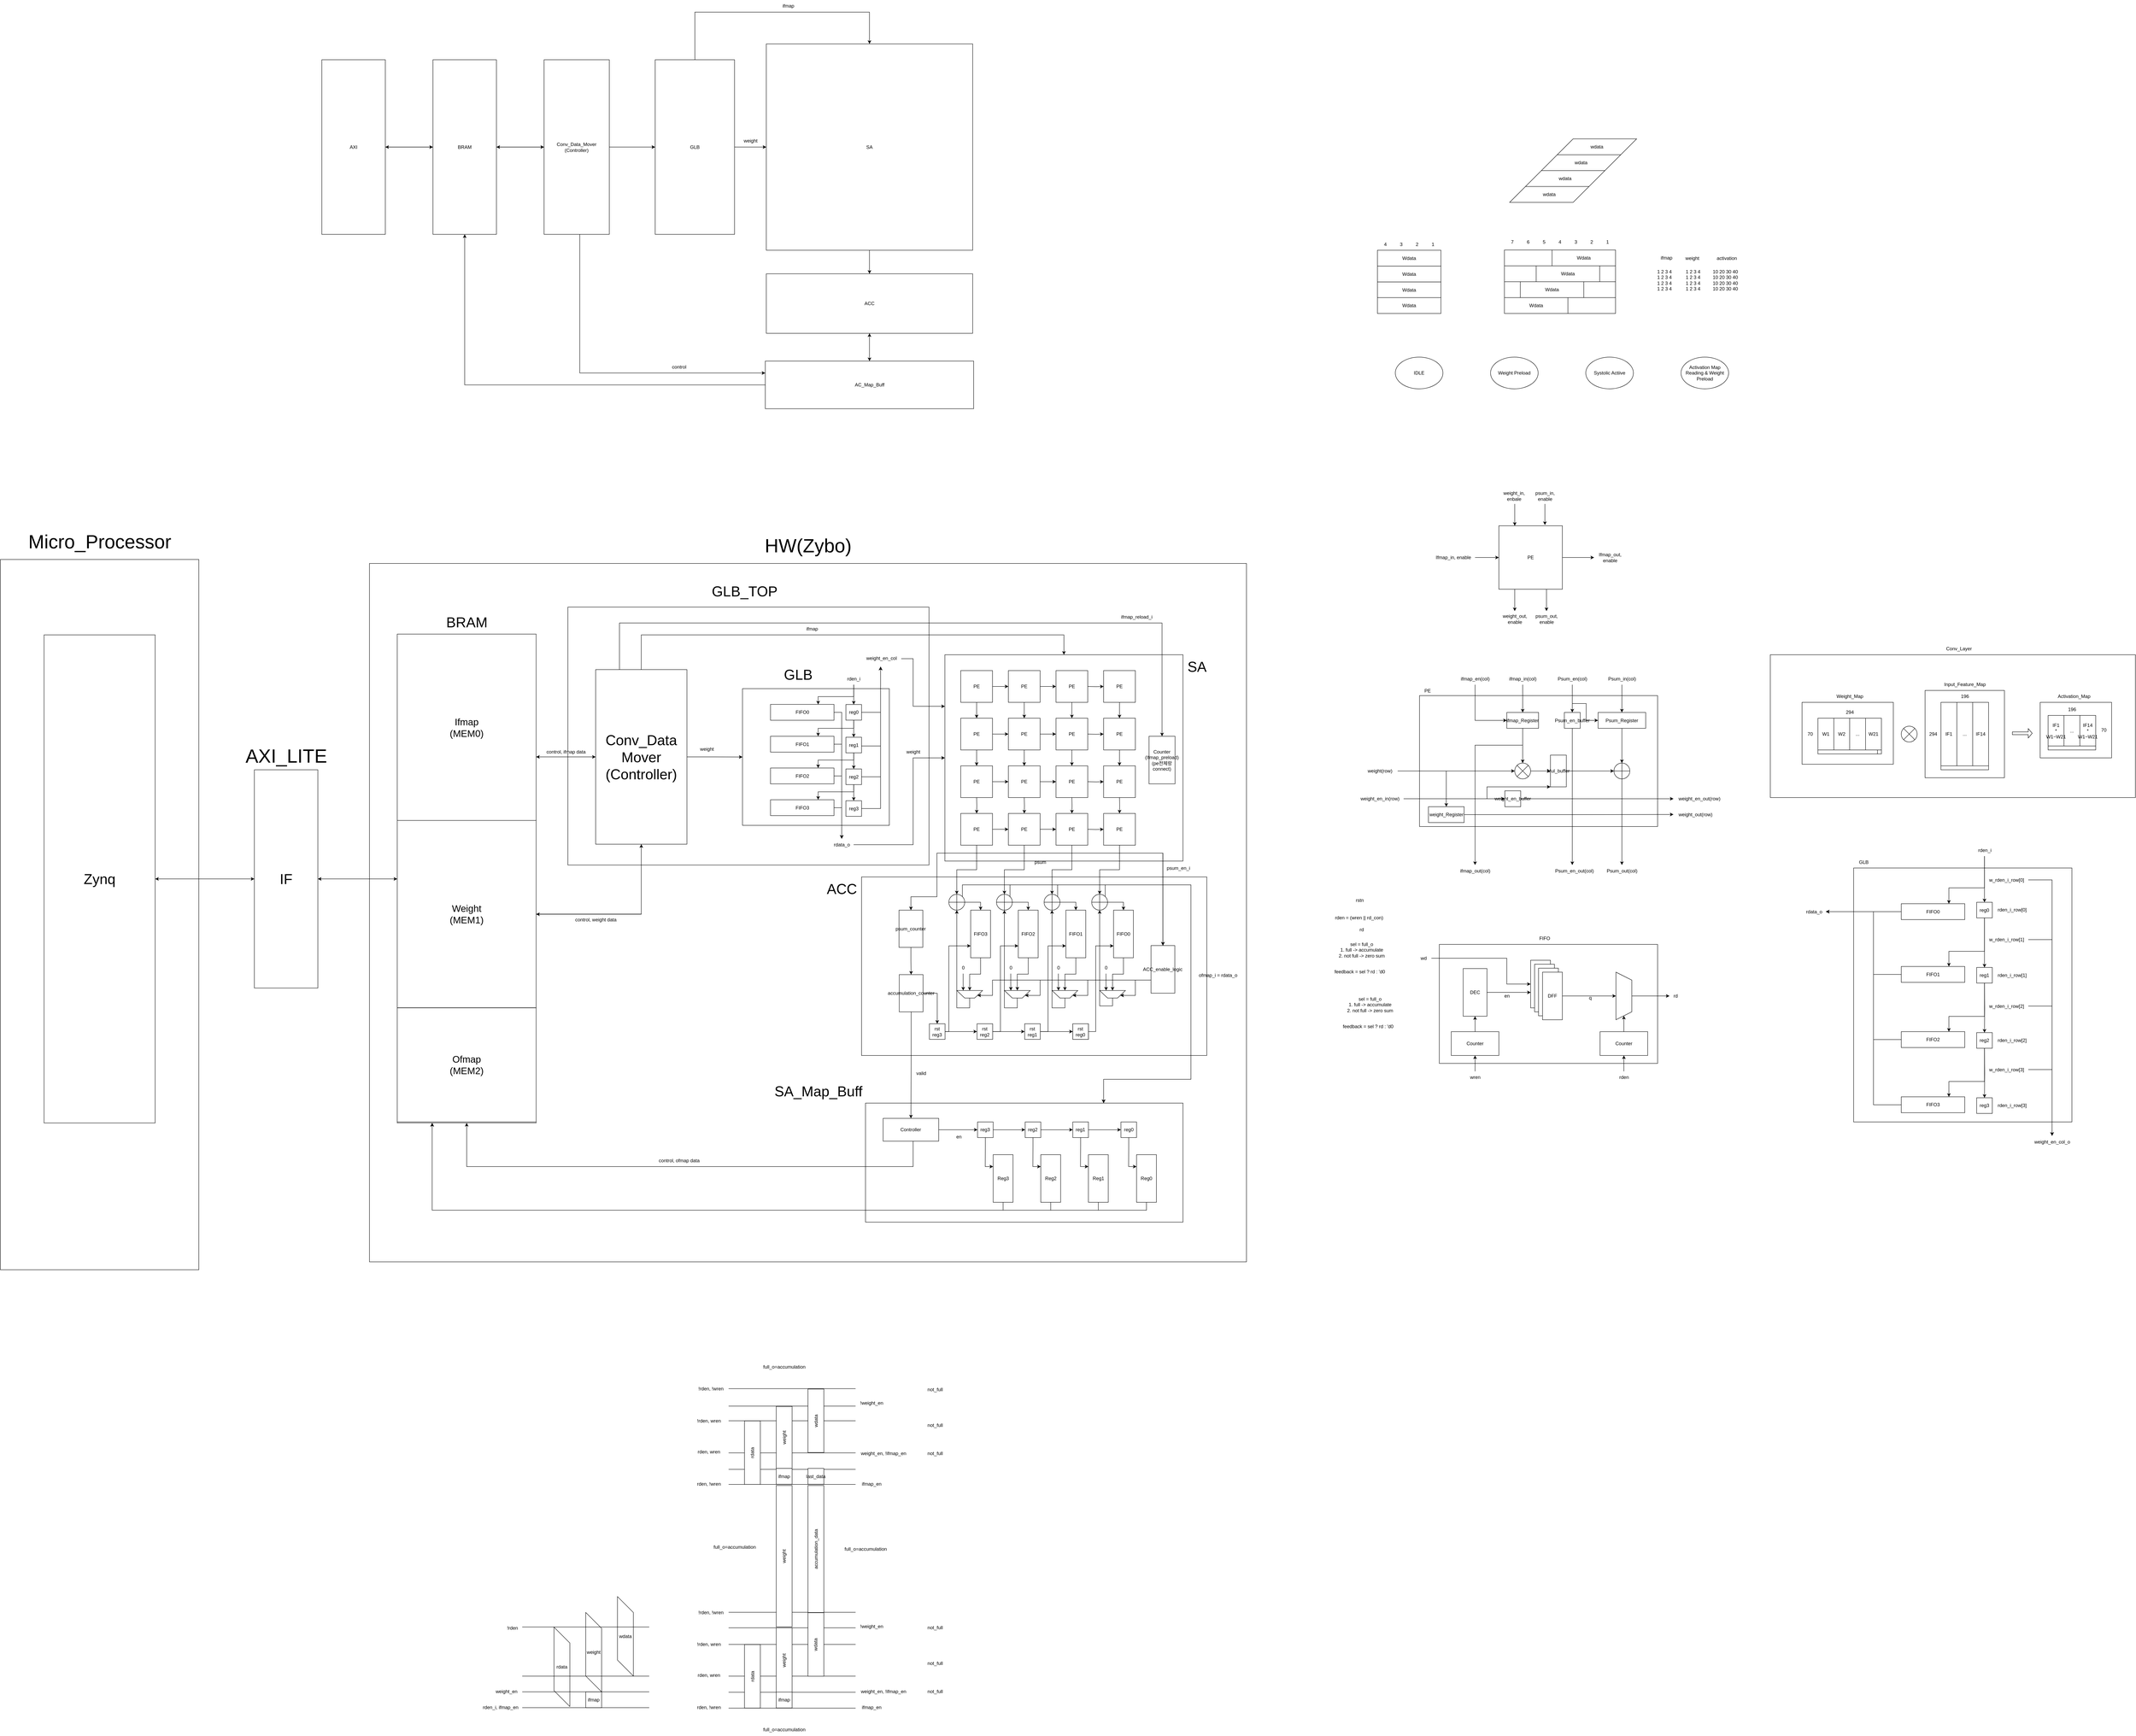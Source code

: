 <mxfile version="20.1.1" type="device"><diagram id="q-3IjHaFC8g2C8b-CzU9" name="Page-1"><mxGraphModel dx="4549" dy="3165" grid="1" gridSize="10" guides="1" tooltips="1" connect="1" arrows="1" fold="1" page="0" pageScale="1" pageWidth="1169" pageHeight="1654" math="0" shadow="0"><root><mxCell id="0"/><mxCell id="1" parent="0"/><mxCell id="5HJlttDRq1EwBGl6EG94-514" value="" style="rounded=0;whiteSpace=wrap;html=1;fontSize=36;" parent="1" vertex="1"><mxGeometry x="-2460" y="-640" width="500" height="1790" as="geometry"/></mxCell><mxCell id="5HJlttDRq1EwBGl6EG94-512" value="" style="rounded=0;whiteSpace=wrap;html=1;" parent="1" vertex="1"><mxGeometry x="-1530" y="-630" width="2210" height="1760" as="geometry"/></mxCell><mxCell id="5HJlttDRq1EwBGl6EG94-452" value="" style="rounded=0;whiteSpace=wrap;html=1;" parent="1" vertex="1"><mxGeometry x="-280" y="730" width="800" height="300" as="geometry"/></mxCell><mxCell id="5HJlttDRq1EwBGl6EG94-372" value="" style="rounded=0;whiteSpace=wrap;html=1;" parent="1" vertex="1"><mxGeometry x="-1030" y="-520" width="910" height="650" as="geometry"/></mxCell><mxCell id="5HJlttDRq1EwBGl6EG94-359" style="edgeStyle=orthogonalEdgeStyle;rounded=0;orthogonalLoop=1;jettySize=auto;html=1;entryX=0;entryY=0.5;entryDx=0;entryDy=0;" parent="1" source="5HJlttDRq1EwBGl6EG94-354" target="EoY5tIey5Jz07sWvBprs-102" edge="1"><mxGeometry relative="1" as="geometry"><Array as="points"><mxPoint x="-160" y="79"/><mxPoint x="-160" y="-140"/></Array></mxGeometry></mxCell><mxCell id="5HJlttDRq1EwBGl6EG94-353" value="" style="rounded=0;whiteSpace=wrap;html=1;" parent="1" vertex="1"><mxGeometry x="-590" y="-314.5" width="370" height="344.5" as="geometry"/></mxCell><mxCell id="5HJlttDRq1EwBGl6EG94-164" value="" style="rounded=0;whiteSpace=wrap;html=1;" parent="1" vertex="1"><mxGeometry x="2210" y="137.5" width="550" height="640" as="geometry"/></mxCell><mxCell id="5HJlttDRq1EwBGl6EG94-31" value="" style="rounded=0;whiteSpace=wrap;html=1;" parent="1" vertex="1"><mxGeometry x="2000" y="-400" width="920" height="360" as="geometry"/></mxCell><mxCell id="5HJlttDRq1EwBGl6EG94-27" value="" style="rounded=0;whiteSpace=wrap;html=1;" parent="1" vertex="1"><mxGeometry x="2680" y="-280" width="180" height="140" as="geometry"/></mxCell><mxCell id="5HJlttDRq1EwBGl6EG94-26" value="" style="rounded=0;whiteSpace=wrap;html=1;" parent="1" vertex="1"><mxGeometry x="2390" y="-310" width="200" height="220" as="geometry"/></mxCell><mxCell id="5HJlttDRq1EwBGl6EG94-25" value="" style="rounded=0;whiteSpace=wrap;html=1;" parent="1" vertex="1"><mxGeometry x="2080" y="-280" width="230" height="156" as="geometry"/></mxCell><mxCell id="CL0PrY825Hsg0dkRfd_F-23" value="" style="rounded=0;whiteSpace=wrap;html=1;" parent="1" vertex="1"><mxGeometry x="1330" y="-1300" width="280" height="40" as="geometry"/></mxCell><mxCell id="CL0PrY825Hsg0dkRfd_F-22" value="" style="rounded=0;whiteSpace=wrap;html=1;" parent="1" vertex="1"><mxGeometry x="1330" y="-1340" width="280" height="40" as="geometry"/></mxCell><mxCell id="CL0PrY825Hsg0dkRfd_F-21" value="" style="rounded=0;whiteSpace=wrap;html=1;" parent="1" vertex="1"><mxGeometry x="1330" y="-1380" width="280" height="40" as="geometry"/></mxCell><mxCell id="CL0PrY825Hsg0dkRfd_F-20" value="" style="rounded=0;whiteSpace=wrap;html=1;" parent="1" vertex="1"><mxGeometry x="1330" y="-1420" width="280" height="40" as="geometry"/></mxCell><mxCell id="c_lOT92714pDmCLfYIZg-84" value="" style="endArrow=none;html=1;rounded=0;" parent="1" edge="1"><mxGeometry width="50" height="50" relative="1" as="geometry"><mxPoint x="-625" y="1691.03" as="sourcePoint"/><mxPoint x="-305" y="1691.03" as="targetPoint"/></mxGeometry></mxCell><mxCell id="c_lOT92714pDmCLfYIZg-85" value="" style="endArrow=none;html=1;rounded=0;" parent="1" edge="1"><mxGeometry width="50" height="50" relative="1" as="geometry"><mxPoint x="-625" y="1653.03" as="sourcePoint"/><mxPoint x="-305" y="1653.03" as="targetPoint"/></mxGeometry></mxCell><mxCell id="c_lOT92714pDmCLfYIZg-86" value="" style="endArrow=none;html=1;rounded=0;" parent="1" edge="1"><mxGeometry width="50" height="50" relative="1" as="geometry"><mxPoint x="-625" y="1611.48" as="sourcePoint"/><mxPoint x="-305" y="1611.48" as="targetPoint"/></mxGeometry></mxCell><mxCell id="c_lOT92714pDmCLfYIZg-87" value="" style="endArrow=none;html=1;rounded=0;" parent="1" edge="1"><mxGeometry width="50" height="50" relative="1" as="geometry"><mxPoint x="-625" y="1493.63" as="sourcePoint"/><mxPoint x="-305" y="1493.63" as="targetPoint"/></mxGeometry></mxCell><mxCell id="c_lOT92714pDmCLfYIZg-88" value="" style="endArrow=none;html=1;rounded=0;" parent="1" edge="1"><mxGeometry width="50" height="50" relative="1" as="geometry"><mxPoint x="-625" y="1530.63" as="sourcePoint"/><mxPoint x="-305" y="1530.63" as="targetPoint"/></mxGeometry></mxCell><mxCell id="c_lOT92714pDmCLfYIZg-95" value="" style="endArrow=none;html=1;rounded=0;" parent="1" edge="1"><mxGeometry width="50" height="50" relative="1" as="geometry"><mxPoint x="-625" y="1449.6" as="sourcePoint"/><mxPoint x="-305" y="1449.6" as="targetPoint"/></mxGeometry></mxCell><mxCell id="c_lOT92714pDmCLfYIZg-58" value="" style="endArrow=none;html=1;rounded=0;" parent="1" edge="1"><mxGeometry width="50" height="50" relative="1" as="geometry"><mxPoint x="-625" y="2214.71" as="sourcePoint"/><mxPoint x="-305" y="2214.71" as="targetPoint"/></mxGeometry></mxCell><mxCell id="c_lOT92714pDmCLfYIZg-59" value="" style="endArrow=none;html=1;rounded=0;" parent="1" edge="1"><mxGeometry width="50" height="50" relative="1" as="geometry"><mxPoint x="-625" y="2174.16" as="sourcePoint"/><mxPoint x="-305" y="2174.16" as="targetPoint"/></mxGeometry></mxCell><mxCell id="c_lOT92714pDmCLfYIZg-60" value="" style="endArrow=none;html=1;rounded=0;" parent="1" edge="1"><mxGeometry width="50" height="50" relative="1" as="geometry"><mxPoint x="-625" y="2052.31" as="sourcePoint"/><mxPoint x="-305" y="2052.31" as="targetPoint"/></mxGeometry></mxCell><mxCell id="c_lOT92714pDmCLfYIZg-62" value="" style="endArrow=none;html=1;rounded=0;" parent="1" edge="1"><mxGeometry width="50" height="50" relative="1" as="geometry"><mxPoint x="-625" y="2094.31" as="sourcePoint"/><mxPoint x="-305" y="2094.31" as="targetPoint"/></mxGeometry></mxCell><mxCell id="c_lOT92714pDmCLfYIZg-71" value="" style="endArrow=none;html=1;rounded=0;" parent="1" edge="1"><mxGeometry width="50" height="50" relative="1" as="geometry"><mxPoint x="-625" y="2013.28" as="sourcePoint"/><mxPoint x="-305" y="2013.28" as="targetPoint"/></mxGeometry></mxCell><mxCell id="c_lOT92714pDmCLfYIZg-34" value="" style="whiteSpace=wrap;html=1;" parent="1" vertex="1"><mxGeometry x="-290" y="160" width="870" height="450" as="geometry"/></mxCell><mxCell id="EoY5tIey5Jz07sWvBprs-102" value="" style="rounded=0;whiteSpace=wrap;html=1;" parent="1" vertex="1"><mxGeometry x="-80" y="-400" width="600" height="520" as="geometry"/></mxCell><mxCell id="EoY5tIey5Jz07sWvBprs-31" value="" style="rounded=0;whiteSpace=wrap;html=1;" parent="1" vertex="1"><mxGeometry x="1166" y="330" width="550" height="300" as="geometry"/></mxCell><mxCell id="YiOCXtngig4sqiAHv9Xl-460" value="" style="rounded=0;whiteSpace=wrap;html=1;" parent="1" vertex="1"><mxGeometry x="1116" y="-297" width="600" height="330" as="geometry"/></mxCell><mxCell id="YiOCXtngig4sqiAHv9Xl-347" style="edgeStyle=orthogonalEdgeStyle;rounded=0;orthogonalLoop=1;jettySize=auto;html=1;entryX=0;entryY=0.5;entryDx=0;entryDy=0;" parent="1" source="YiOCXtngig4sqiAHv9Xl-319" target="YiOCXtngig4sqiAHv9Xl-320" edge="1"><mxGeometry relative="1" as="geometry"/></mxCell><mxCell id="YiOCXtngig4sqiAHv9Xl-355" style="edgeStyle=orthogonalEdgeStyle;rounded=0;orthogonalLoop=1;jettySize=auto;html=1;entryX=0.5;entryY=0;entryDx=0;entryDy=0;" parent="1" source="YiOCXtngig4sqiAHv9Xl-319" target="YiOCXtngig4sqiAHv9Xl-322" edge="1"><mxGeometry relative="1" as="geometry"/></mxCell><mxCell id="YiOCXtngig4sqiAHv9Xl-319" value="PE" style="rounded=0;whiteSpace=wrap;html=1;" parent="1" vertex="1"><mxGeometry x="-40" y="-360" width="80" height="80" as="geometry"/></mxCell><mxCell id="YiOCXtngig4sqiAHv9Xl-348" style="edgeStyle=orthogonalEdgeStyle;rounded=0;orthogonalLoop=1;jettySize=auto;html=1;entryX=0;entryY=0.5;entryDx=0;entryDy=0;" parent="1" source="YiOCXtngig4sqiAHv9Xl-320" target="YiOCXtngig4sqiAHv9Xl-321" edge="1"><mxGeometry relative="1" as="geometry"/></mxCell><mxCell id="YiOCXtngig4sqiAHv9Xl-354" style="edgeStyle=orthogonalEdgeStyle;rounded=0;orthogonalLoop=1;jettySize=auto;html=1;entryX=0.5;entryY=0;entryDx=0;entryDy=0;" parent="1" source="YiOCXtngig4sqiAHv9Xl-320" target="YiOCXtngig4sqiAHv9Xl-323" edge="1"><mxGeometry relative="1" as="geometry"/></mxCell><mxCell id="YiOCXtngig4sqiAHv9Xl-320" value="PE" style="rounded=0;whiteSpace=wrap;html=1;" parent="1" vertex="1"><mxGeometry x="80" y="-360" width="80" height="80" as="geometry"/></mxCell><mxCell id="YiOCXtngig4sqiAHv9Xl-356" style="edgeStyle=orthogonalEdgeStyle;rounded=0;orthogonalLoop=1;jettySize=auto;html=1;entryX=0.5;entryY=0;entryDx=0;entryDy=0;" parent="1" source="YiOCXtngig4sqiAHv9Xl-321" target="YiOCXtngig4sqiAHv9Xl-324" edge="1"><mxGeometry relative="1" as="geometry"/></mxCell><mxCell id="YiOCXtngig4sqiAHv9Xl-321" value="PE" style="rounded=0;whiteSpace=wrap;html=1;" parent="1" vertex="1"><mxGeometry x="200" y="-360" width="80" height="80" as="geometry"/></mxCell><mxCell id="YiOCXtngig4sqiAHv9Xl-349" style="edgeStyle=orthogonalEdgeStyle;rounded=0;orthogonalLoop=1;jettySize=auto;html=1;entryX=0;entryY=0.5;entryDx=0;entryDy=0;" parent="1" source="YiOCXtngig4sqiAHv9Xl-322" target="YiOCXtngig4sqiAHv9Xl-323" edge="1"><mxGeometry relative="1" as="geometry"/></mxCell><mxCell id="YiOCXtngig4sqiAHv9Xl-357" style="edgeStyle=orthogonalEdgeStyle;rounded=0;orthogonalLoop=1;jettySize=auto;html=1;entryX=0.5;entryY=0;entryDx=0;entryDy=0;" parent="1" source="YiOCXtngig4sqiAHv9Xl-322" target="YiOCXtngig4sqiAHv9Xl-325" edge="1"><mxGeometry relative="1" as="geometry"/></mxCell><mxCell id="YiOCXtngig4sqiAHv9Xl-322" value="PE" style="rounded=0;whiteSpace=wrap;html=1;" parent="1" vertex="1"><mxGeometry x="-40" y="-240" width="80" height="80" as="geometry"/></mxCell><mxCell id="YiOCXtngig4sqiAHv9Xl-350" style="edgeStyle=orthogonalEdgeStyle;rounded=0;orthogonalLoop=1;jettySize=auto;html=1;entryX=0;entryY=0.5;entryDx=0;entryDy=0;" parent="1" source="YiOCXtngig4sqiAHv9Xl-323" target="YiOCXtngig4sqiAHv9Xl-324" edge="1"><mxGeometry relative="1" as="geometry"/></mxCell><mxCell id="YiOCXtngig4sqiAHv9Xl-358" style="edgeStyle=orthogonalEdgeStyle;rounded=0;orthogonalLoop=1;jettySize=auto;html=1;entryX=0.5;entryY=0;entryDx=0;entryDy=0;" parent="1" source="YiOCXtngig4sqiAHv9Xl-323" target="YiOCXtngig4sqiAHv9Xl-326" edge="1"><mxGeometry relative="1" as="geometry"/></mxCell><mxCell id="YiOCXtngig4sqiAHv9Xl-323" value="PE" style="rounded=0;whiteSpace=wrap;html=1;" parent="1" vertex="1"><mxGeometry x="80" y="-240" width="80" height="80" as="geometry"/></mxCell><mxCell id="YiOCXtngig4sqiAHv9Xl-359" style="edgeStyle=orthogonalEdgeStyle;rounded=0;orthogonalLoop=1;jettySize=auto;html=1;entryX=0.5;entryY=0;entryDx=0;entryDy=0;" parent="1" source="YiOCXtngig4sqiAHv9Xl-324" target="YiOCXtngig4sqiAHv9Xl-327" edge="1"><mxGeometry relative="1" as="geometry"/></mxCell><mxCell id="YiOCXtngig4sqiAHv9Xl-324" value="PE" style="rounded=0;whiteSpace=wrap;html=1;" parent="1" vertex="1"><mxGeometry x="200" y="-240" width="80" height="80" as="geometry"/></mxCell><mxCell id="YiOCXtngig4sqiAHv9Xl-351" style="edgeStyle=orthogonalEdgeStyle;rounded=0;orthogonalLoop=1;jettySize=auto;html=1;entryX=0;entryY=0.5;entryDx=0;entryDy=0;" parent="1" source="YiOCXtngig4sqiAHv9Xl-325" target="YiOCXtngig4sqiAHv9Xl-326" edge="1"><mxGeometry relative="1" as="geometry"/></mxCell><mxCell id="YiOCXtngig4sqiAHv9Xl-325" value="PE" style="rounded=0;whiteSpace=wrap;html=1;" parent="1" vertex="1"><mxGeometry x="-40" y="-120" width="80" height="80" as="geometry"/></mxCell><mxCell id="YiOCXtngig4sqiAHv9Xl-352" style="edgeStyle=orthogonalEdgeStyle;rounded=0;orthogonalLoop=1;jettySize=auto;html=1;entryX=0;entryY=0.5;entryDx=0;entryDy=0;" parent="1" source="YiOCXtngig4sqiAHv9Xl-326" target="YiOCXtngig4sqiAHv9Xl-327" edge="1"><mxGeometry relative="1" as="geometry"/></mxCell><mxCell id="YiOCXtngig4sqiAHv9Xl-326" value="PE" style="rounded=0;whiteSpace=wrap;html=1;" parent="1" vertex="1"><mxGeometry x="80" y="-120" width="80" height="80" as="geometry"/></mxCell><mxCell id="YiOCXtngig4sqiAHv9Xl-327" value="PE" style="rounded=0;whiteSpace=wrap;html=1;" parent="1" vertex="1"><mxGeometry x="200" y="-120" width="80" height="80" as="geometry"/></mxCell><mxCell id="YiOCXtngig4sqiAHv9Xl-328" value="FIFO3" style="rounded=0;whiteSpace=wrap;html=1;direction=south;" parent="1" vertex="1"><mxGeometry x="-15" y="243.75" width="50" height="120" as="geometry"/></mxCell><mxCell id="YiOCXtngig4sqiAHv9Xl-336" style="edgeStyle=orthogonalEdgeStyle;rounded=0;orthogonalLoop=1;jettySize=auto;html=1;entryX=0;entryY=0.5;entryDx=0;entryDy=0;" parent="1" source="YiOCXtngig4sqiAHv9Xl-331" target="YiOCXtngig4sqiAHv9Xl-328" edge="1"><mxGeometry relative="1" as="geometry"/></mxCell><mxCell id="bMBww2Sa4sUpYfdgJ_fR-1" style="edgeStyle=orthogonalEdgeStyle;rounded=0;orthogonalLoop=1;jettySize=auto;html=1;exitX=1;exitY=0;exitDx=0;exitDy=0;entryX=0.75;entryY=0;entryDx=0;entryDy=0;" edge="1" parent="1" source="YiOCXtngig4sqiAHv9Xl-331" target="5HJlttDRq1EwBGl6EG94-452"><mxGeometry relative="1" as="geometry"><mxPoint x="753.03" y="440" as="targetPoint"/><Array as="points"><mxPoint x="-36" y="180"/><mxPoint x="540" y="180"/><mxPoint x="540" y="670"/><mxPoint x="320" y="670"/></Array></mxGeometry></mxCell><mxCell id="YiOCXtngig4sqiAHv9Xl-331" value="" style="shape=orEllipse;perimeter=ellipsePerimeter;whiteSpace=wrap;html=1;backgroundOutline=1;" parent="1" vertex="1"><mxGeometry x="-70" y="203.75" width="40" height="40" as="geometry"/></mxCell><mxCell id="YiOCXtngig4sqiAHv9Xl-339" value="FIFO2" style="rounded=0;whiteSpace=wrap;html=1;direction=south;" parent="1" vertex="1"><mxGeometry x="105" y="243.75" width="50" height="120" as="geometry"/></mxCell><mxCell id="YiOCXtngig4sqiAHv9Xl-340" style="edgeStyle=orthogonalEdgeStyle;rounded=0;orthogonalLoop=1;jettySize=auto;html=1;entryX=0;entryY=0.5;entryDx=0;entryDy=0;" parent="1" source="YiOCXtngig4sqiAHv9Xl-341" target="YiOCXtngig4sqiAHv9Xl-339" edge="1"><mxGeometry relative="1" as="geometry"/></mxCell><mxCell id="bMBww2Sa4sUpYfdgJ_fR-4" style="edgeStyle=orthogonalEdgeStyle;rounded=0;orthogonalLoop=1;jettySize=auto;html=1;exitX=1;exitY=0;exitDx=0;exitDy=0;entryX=0.75;entryY=0;entryDx=0;entryDy=0;" edge="1" parent="1" source="YiOCXtngig4sqiAHv9Xl-341" target="5HJlttDRq1EwBGl6EG94-452"><mxGeometry relative="1" as="geometry"><mxPoint x="800" y="480" as="targetPoint"/><Array as="points"><mxPoint x="84" y="180"/><mxPoint x="540" y="180"/><mxPoint x="540" y="670"/><mxPoint x="320" y="670"/></Array></mxGeometry></mxCell><mxCell id="YiOCXtngig4sqiAHv9Xl-341" value="" style="shape=orEllipse;perimeter=ellipsePerimeter;whiteSpace=wrap;html=1;backgroundOutline=1;" parent="1" vertex="1"><mxGeometry x="50" y="203.75" width="40" height="40" as="geometry"/></mxCell><mxCell id="YiOCXtngig4sqiAHv9Xl-344" value="FIFO1" style="rounded=0;whiteSpace=wrap;html=1;direction=south;" parent="1" vertex="1"><mxGeometry x="225" y="243.75" width="50" height="120" as="geometry"/></mxCell><mxCell id="YiOCXtngig4sqiAHv9Xl-345" style="edgeStyle=orthogonalEdgeStyle;rounded=0;orthogonalLoop=1;jettySize=auto;html=1;entryX=0;entryY=0.5;entryDx=0;entryDy=0;" parent="1" source="YiOCXtngig4sqiAHv9Xl-346" target="YiOCXtngig4sqiAHv9Xl-344" edge="1"><mxGeometry relative="1" as="geometry"/></mxCell><mxCell id="bMBww2Sa4sUpYfdgJ_fR-5" style="edgeStyle=orthogonalEdgeStyle;rounded=0;orthogonalLoop=1;jettySize=auto;html=1;exitX=1;exitY=0;exitDx=0;exitDy=0;entryX=0.75;entryY=0;entryDx=0;entryDy=0;" edge="1" parent="1" source="YiOCXtngig4sqiAHv9Xl-346" target="5HJlttDRq1EwBGl6EG94-452"><mxGeometry relative="1" as="geometry"><mxPoint x="800" y="560.0" as="targetPoint"/><Array as="points"><mxPoint x="204" y="180"/><mxPoint x="540" y="180"/><mxPoint x="540" y="670"/><mxPoint x="320" y="670"/></Array></mxGeometry></mxCell><mxCell id="YiOCXtngig4sqiAHv9Xl-346" value="" style="shape=orEllipse;perimeter=ellipsePerimeter;whiteSpace=wrap;html=1;backgroundOutline=1;" parent="1" vertex="1"><mxGeometry x="170" y="203.75" width="40" height="40" as="geometry"/></mxCell><mxCell id="YiOCXtngig4sqiAHv9Xl-408" style="edgeStyle=orthogonalEdgeStyle;rounded=0;orthogonalLoop=1;jettySize=auto;html=1;" parent="1" source="YiOCXtngig4sqiAHv9Xl-390" target="YiOCXtngig4sqiAHv9Xl-412" edge="1"><mxGeometry relative="1" as="geometry"><mxPoint x="1943.5" y="23" as="targetPoint"/></mxGeometry></mxCell><mxCell id="YiOCXtngig4sqiAHv9Xl-390" value="weight_Register" style="rounded=0;whiteSpace=wrap;html=1;" parent="1" vertex="1"><mxGeometry x="1138.5" y="-17" width="90" height="40" as="geometry"/></mxCell><mxCell id="YiOCXtngig4sqiAHv9Xl-393" style="edgeStyle=orthogonalEdgeStyle;rounded=0;orthogonalLoop=1;jettySize=auto;html=1;entryX=0.5;entryY=0;entryDx=0;entryDy=0;" parent="1" source="YiOCXtngig4sqiAHv9Xl-391" target="YiOCXtngig4sqiAHv9Xl-392" edge="1"><mxGeometry relative="1" as="geometry"/></mxCell><mxCell id="EoY5tIey5Jz07sWvBprs-142" style="edgeStyle=orthogonalEdgeStyle;rounded=0;orthogonalLoop=1;jettySize=auto;html=1;" parent="1" source="YiOCXtngig4sqiAHv9Xl-391" target="EoY5tIey5Jz07sWvBprs-141" edge="1"><mxGeometry relative="1" as="geometry"><Array as="points"><mxPoint x="1376" y="-172"/></Array></mxGeometry></mxCell><mxCell id="YiOCXtngig4sqiAHv9Xl-391" value="ifmap_Register" style="rounded=0;whiteSpace=wrap;html=1;" parent="1" vertex="1"><mxGeometry x="1336" y="-254.5" width="80" height="40" as="geometry"/></mxCell><mxCell id="YiOCXtngig4sqiAHv9Xl-396" style="edgeStyle=orthogonalEdgeStyle;rounded=0;orthogonalLoop=1;jettySize=auto;html=1;entryX=0.5;entryY=1;entryDx=0;entryDy=0;" parent="1" source="YiOCXtngig4sqiAHv9Xl-392" target="YiOCXtngig4sqiAHv9Xl-395" edge="1"><mxGeometry relative="1" as="geometry"/></mxCell><mxCell id="YiOCXtngig4sqiAHv9Xl-392" value="" style="shape=sumEllipse;perimeter=ellipsePerimeter;whiteSpace=wrap;html=1;backgroundOutline=1;" parent="1" vertex="1"><mxGeometry x="1356" y="-127" width="40" height="40" as="geometry"/></mxCell><mxCell id="JKLd3SLn2txNFuxZVbqN-1" style="edgeStyle=orthogonalEdgeStyle;rounded=0;orthogonalLoop=1;jettySize=auto;html=1;entryX=0;entryY=0.5;entryDx=0;entryDy=0;" parent="1" source="YiOCXtngig4sqiAHv9Xl-395" target="YiOCXtngig4sqiAHv9Xl-399" edge="1"><mxGeometry relative="1" as="geometry"/></mxCell><mxCell id="YiOCXtngig4sqiAHv9Xl-395" value="Mul_buffer" style="rounded=0;whiteSpace=wrap;html=1;direction=south;" parent="1" vertex="1"><mxGeometry x="1446" y="-147" width="40" height="80" as="geometry"/></mxCell><mxCell id="YiOCXtngig4sqiAHv9Xl-406" style="edgeStyle=orthogonalEdgeStyle;rounded=0;orthogonalLoop=1;jettySize=auto;html=1;" parent="1" source="YiOCXtngig4sqiAHv9Xl-399" target="YiOCXtngig4sqiAHv9Xl-409" edge="1"><mxGeometry relative="1" as="geometry"><mxPoint x="1941.0" y="-77" as="targetPoint"/></mxGeometry></mxCell><mxCell id="YiOCXtngig4sqiAHv9Xl-399" value="" style="shape=orEllipse;perimeter=ellipsePerimeter;whiteSpace=wrap;html=1;backgroundOutline=1;" parent="1" vertex="1"><mxGeometry x="1606" y="-127" width="40" height="40" as="geometry"/></mxCell><mxCell id="YiOCXtngig4sqiAHv9Xl-402" style="edgeStyle=orthogonalEdgeStyle;rounded=0;orthogonalLoop=1;jettySize=auto;html=1;entryX=0.5;entryY=0;entryDx=0;entryDy=0;" parent="1" source="YiOCXtngig4sqiAHv9Xl-400" target="YiOCXtngig4sqiAHv9Xl-399" edge="1"><mxGeometry relative="1" as="geometry"/></mxCell><mxCell id="YiOCXtngig4sqiAHv9Xl-400" value="Psum_Register" style="rounded=0;whiteSpace=wrap;html=1;" parent="1" vertex="1"><mxGeometry x="1566" y="-254.5" width="120" height="40" as="geometry"/></mxCell><mxCell id="YiOCXtngig4sqiAHv9Xl-409" value="Psum_out(col)" style="text;html=1;align=center;verticalAlign=middle;resizable=0;points=[];autosize=1;strokeColor=none;fillColor=none;" parent="1" vertex="1"><mxGeometry x="1576" y="130" width="100" height="30" as="geometry"/></mxCell><mxCell id="YiOCXtngig4sqiAHv9Xl-411" style="edgeStyle=orthogonalEdgeStyle;rounded=0;orthogonalLoop=1;jettySize=auto;html=1;entryX=0.5;entryY=0;entryDx=0;entryDy=0;" parent="1" source="YiOCXtngig4sqiAHv9Xl-410" target="YiOCXtngig4sqiAHv9Xl-400" edge="1"><mxGeometry relative="1" as="geometry"/></mxCell><mxCell id="YiOCXtngig4sqiAHv9Xl-410" value="Psum_in(col)" style="text;html=1;align=center;verticalAlign=middle;resizable=0;points=[];autosize=1;strokeColor=none;fillColor=none;" parent="1" vertex="1"><mxGeometry x="1581" y="-354.5" width="90" height="30" as="geometry"/></mxCell><mxCell id="YiOCXtngig4sqiAHv9Xl-412" value="weight_out(row)" style="text;html=1;align=center;verticalAlign=middle;resizable=0;points=[];autosize=1;strokeColor=none;fillColor=none;" parent="1" vertex="1"><mxGeometry x="1756" y="-12.37" width="110" height="30" as="geometry"/></mxCell><mxCell id="YiOCXtngig4sqiAHv9Xl-420" style="edgeStyle=orthogonalEdgeStyle;rounded=0;orthogonalLoop=1;jettySize=auto;html=1;" parent="1" source="YiOCXtngig4sqiAHv9Xl-419" target="YiOCXtngig4sqiAHv9Xl-391" edge="1"><mxGeometry relative="1" as="geometry"/></mxCell><mxCell id="YiOCXtngig4sqiAHv9Xl-419" value="ifmap_in(col)" style="text;html=1;align=center;verticalAlign=middle;resizable=0;points=[];autosize=1;strokeColor=none;fillColor=none;" parent="1" vertex="1"><mxGeometry x="1331" y="-354.5" width="90" height="30" as="geometry"/></mxCell><mxCell id="YiOCXtngig4sqiAHv9Xl-431" style="edgeStyle=orthogonalEdgeStyle;rounded=0;orthogonalLoop=1;jettySize=auto;html=1;entryX=0;entryY=0.5;entryDx=0;entryDy=0;" parent="1" source="YiOCXtngig4sqiAHv9Xl-430" target="YiOCXtngig4sqiAHv9Xl-391" edge="1"><mxGeometry relative="1" as="geometry"><Array as="points"><mxPoint x="1256" y="-234"/></Array></mxGeometry></mxCell><mxCell id="YiOCXtngig4sqiAHv9Xl-430" value="ifmap_en(col)" style="text;html=1;align=center;verticalAlign=middle;resizable=0;points=[];autosize=1;strokeColor=none;fillColor=none;" parent="1" vertex="1"><mxGeometry x="1206" y="-354.5" width="100" height="30" as="geometry"/></mxCell><mxCell id="YiOCXtngig4sqiAHv9Xl-433" style="edgeStyle=orthogonalEdgeStyle;rounded=0;orthogonalLoop=1;jettySize=auto;html=1;entryX=0;entryY=0.5;entryDx=0;entryDy=0;" parent="1" source="YiOCXtngig4sqiAHv9Xl-432" target="YiOCXtngig4sqiAHv9Xl-400" edge="1"><mxGeometry relative="1" as="geometry"><Array as="points"><mxPoint x="1501" y="-277"/><mxPoint x="1536" y="-277"/><mxPoint x="1536" y="-234"/></Array></mxGeometry></mxCell><mxCell id="YiOCXtngig4sqiAHv9Xl-447" style="edgeStyle=orthogonalEdgeStyle;rounded=0;orthogonalLoop=1;jettySize=auto;html=1;entryX=0.5;entryY=0;entryDx=0;entryDy=0;" parent="1" source="YiOCXtngig4sqiAHv9Xl-432" target="YiOCXtngig4sqiAHv9Xl-445" edge="1"><mxGeometry relative="1" as="geometry"/></mxCell><mxCell id="YiOCXtngig4sqiAHv9Xl-432" value="Psum_en(col)" style="text;html=1;align=center;verticalAlign=middle;resizable=0;points=[];autosize=1;strokeColor=none;fillColor=none;" parent="1" vertex="1"><mxGeometry x="1451" y="-354.5" width="100" height="30" as="geometry"/></mxCell><mxCell id="YiOCXtngig4sqiAHv9Xl-442" style="edgeStyle=orthogonalEdgeStyle;rounded=0;orthogonalLoop=1;jettySize=auto;html=1;entryX=0;entryY=0.5;entryDx=0;entryDy=0;" parent="1" source="YiOCXtngig4sqiAHv9Xl-434" target="YiOCXtngig4sqiAHv9Xl-441" edge="1"><mxGeometry relative="1" as="geometry"/></mxCell><mxCell id="6jKzFcyGbIE_3qgpc0fH-2" style="edgeStyle=orthogonalEdgeStyle;rounded=0;orthogonalLoop=1;jettySize=auto;html=1;entryX=1;entryY=1;entryDx=0;entryDy=0;" parent="1" source="YiOCXtngig4sqiAHv9Xl-434" target="YiOCXtngig4sqiAHv9Xl-395" edge="1"><mxGeometry relative="1" as="geometry"><Array as="points"><mxPoint x="1286" y="-37"/><mxPoint x="1286" y="-67"/></Array></mxGeometry></mxCell><mxCell id="YiOCXtngig4sqiAHv9Xl-434" value="weight_en_in(row)" style="text;html=1;align=center;verticalAlign=middle;resizable=0;points=[];autosize=1;strokeColor=none;fillColor=none;" parent="1" vertex="1"><mxGeometry x="956" y="-52" width="120" height="30" as="geometry"/></mxCell><mxCell id="YiOCXtngig4sqiAHv9Xl-443" style="edgeStyle=orthogonalEdgeStyle;rounded=0;orthogonalLoop=1;jettySize=auto;html=1;" parent="1" source="YiOCXtngig4sqiAHv9Xl-441" target="YiOCXtngig4sqiAHv9Xl-444" edge="1"><mxGeometry relative="1" as="geometry"><mxPoint x="1746" y="-42" as="targetPoint"/></mxGeometry></mxCell><mxCell id="YiOCXtngig4sqiAHv9Xl-441" value="weight_en_buffer" style="rounded=0;whiteSpace=wrap;html=1;" parent="1" vertex="1"><mxGeometry x="1331" y="-57" width="40" height="40" as="geometry"/></mxCell><mxCell id="YiOCXtngig4sqiAHv9Xl-444" value="weight_en_out(row)" style="text;html=1;align=center;verticalAlign=middle;resizable=0;points=[];autosize=1;strokeColor=none;fillColor=none;" parent="1" vertex="1"><mxGeometry x="1756" y="-52" width="130" height="30" as="geometry"/></mxCell><mxCell id="YiOCXtngig4sqiAHv9Xl-452" style="edgeStyle=orthogonalEdgeStyle;rounded=0;orthogonalLoop=1;jettySize=auto;html=1;" parent="1" source="YiOCXtngig4sqiAHv9Xl-445" target="JKLd3SLn2txNFuxZVbqN-2" edge="1"><mxGeometry relative="1" as="geometry"><Array as="points"><mxPoint x="1501" y="123"/><mxPoint x="1501" y="123"/></Array><mxPoint x="1441.12" y="138.99" as="targetPoint"/></mxGeometry></mxCell><mxCell id="YiOCXtngig4sqiAHv9Xl-445" value="Psum_en_buffer" style="rounded=0;whiteSpace=wrap;html=1;" parent="1" vertex="1"><mxGeometry x="1481" y="-254.5" width="40" height="40" as="geometry"/></mxCell><mxCell id="EoY5tIey5Jz07sWvBprs-1" value="DFF" style="rounded=0;whiteSpace=wrap;html=1;direction=south;" parent="1" vertex="1"><mxGeometry x="1396" y="370" width="50" height="120" as="geometry"/></mxCell><mxCell id="EoY5tIey5Jz07sWvBprs-9" style="edgeStyle=orthogonalEdgeStyle;rounded=0;orthogonalLoop=1;jettySize=auto;html=1;exitX=0.5;exitY=0;exitDx=0;exitDy=0;" parent="1" source="EoY5tIey5Jz07sWvBprs-2" target="EoY5tIey5Jz07sWvBprs-8" edge="1"><mxGeometry relative="1" as="geometry"/></mxCell><mxCell id="EoY5tIey5Jz07sWvBprs-2" value="" style="shape=trapezoid;perimeter=trapezoidPerimeter;whiteSpace=wrap;html=1;fixedSize=1;direction=south;" parent="1" vertex="1"><mxGeometry x="1611" y="400" width="40" height="120" as="geometry"/></mxCell><mxCell id="EoY5tIey5Jz07sWvBprs-3" value="DFF" style="rounded=0;whiteSpace=wrap;html=1;direction=south;" parent="1" vertex="1"><mxGeometry x="1406" y="380" width="50" height="120" as="geometry"/></mxCell><mxCell id="EoY5tIey5Jz07sWvBprs-4" value="DFF" style="rounded=0;whiteSpace=wrap;html=1;direction=south;" parent="1" vertex="1"><mxGeometry x="1416" y="390" width="50" height="120" as="geometry"/></mxCell><mxCell id="EoY5tIey5Jz07sWvBprs-7" style="edgeStyle=orthogonalEdgeStyle;rounded=0;orthogonalLoop=1;jettySize=auto;html=1;" parent="1" source="EoY5tIey5Jz07sWvBprs-5" target="EoY5tIey5Jz07sWvBprs-2" edge="1"><mxGeometry relative="1" as="geometry"/></mxCell><mxCell id="EoY5tIey5Jz07sWvBprs-5" value="DFF" style="rounded=0;whiteSpace=wrap;html=1;direction=south;" parent="1" vertex="1"><mxGeometry x="1426" y="400" width="50" height="120" as="geometry"/></mxCell><mxCell id="EoY5tIey5Jz07sWvBprs-8" value="rd" style="text;html=1;align=center;verticalAlign=middle;resizable=0;points=[];autosize=1;strokeColor=none;fillColor=none;" parent="1" vertex="1"><mxGeometry x="1746" y="445" width="30" height="30" as="geometry"/></mxCell><mxCell id="EoY5tIey5Jz07sWvBprs-11" style="edgeStyle=orthogonalEdgeStyle;rounded=0;orthogonalLoop=1;jettySize=auto;html=1;entryX=0.675;entryY=0.995;entryDx=0;entryDy=0;entryPerimeter=0;exitX=0.5;exitY=0;exitDx=0;exitDy=0;" parent="1" source="EoY5tIey5Jz07sWvBprs-19" target="EoY5tIey5Jz07sWvBprs-1" edge="1"><mxGeometry relative="1" as="geometry"><mxPoint x="1286" y="441" as="sourcePoint"/></mxGeometry></mxCell><mxCell id="EoY5tIey5Jz07sWvBprs-30" style="edgeStyle=orthogonalEdgeStyle;rounded=0;orthogonalLoop=1;jettySize=auto;html=1;entryX=0.5;entryY=1;entryDx=0;entryDy=0;" parent="1" source="EoY5tIey5Jz07sWvBprs-14" target="EoY5tIey5Jz07sWvBprs-1" edge="1"><mxGeometry relative="1" as="geometry"><Array as="points"><mxPoint x="1336" y="365"/><mxPoint x="1336" y="430"/></Array></mxGeometry></mxCell><mxCell id="EoY5tIey5Jz07sWvBprs-14" value="wd" style="text;html=1;align=center;verticalAlign=middle;resizable=0;points=[];autosize=1;strokeColor=none;fillColor=none;" parent="1" vertex="1"><mxGeometry x="1106" y="350" width="40" height="30" as="geometry"/></mxCell><mxCell id="EoY5tIey5Jz07sWvBprs-21" style="edgeStyle=orthogonalEdgeStyle;rounded=0;orthogonalLoop=1;jettySize=auto;html=1;entryX=0.5;entryY=1;entryDx=0;entryDy=0;" parent="1" source="EoY5tIey5Jz07sWvBprs-16" target="EoY5tIey5Jz07sWvBprs-17" edge="1"><mxGeometry relative="1" as="geometry"/></mxCell><mxCell id="EoY5tIey5Jz07sWvBprs-16" value="wren" style="text;html=1;align=center;verticalAlign=middle;resizable=0;points=[];autosize=1;strokeColor=none;fillColor=none;" parent="1" vertex="1"><mxGeometry x="1231" y="650" width="50" height="30" as="geometry"/></mxCell><mxCell id="EoY5tIey5Jz07sWvBprs-20" style="edgeStyle=orthogonalEdgeStyle;rounded=0;orthogonalLoop=1;jettySize=auto;html=1;entryX=1;entryY=0.5;entryDx=0;entryDy=0;" parent="1" source="EoY5tIey5Jz07sWvBprs-17" target="EoY5tIey5Jz07sWvBprs-19" edge="1"><mxGeometry relative="1" as="geometry"/></mxCell><mxCell id="EoY5tIey5Jz07sWvBprs-17" value="Counter" style="rounded=0;whiteSpace=wrap;html=1;" parent="1" vertex="1"><mxGeometry x="1196" y="550" width="120" height="60" as="geometry"/></mxCell><mxCell id="EoY5tIey5Jz07sWvBprs-19" value="DEC" style="rounded=0;whiteSpace=wrap;html=1;direction=south;" parent="1" vertex="1"><mxGeometry x="1226" y="391" width="60" height="120" as="geometry"/></mxCell><mxCell id="EoY5tIey5Jz07sWvBprs-22" value="en" style="text;html=1;align=center;verticalAlign=middle;resizable=0;points=[];autosize=1;strokeColor=none;fillColor=none;" parent="1" vertex="1"><mxGeometry x="1316" y="445" width="40" height="30" as="geometry"/></mxCell><mxCell id="EoY5tIey5Jz07sWvBprs-25" style="edgeStyle=orthogonalEdgeStyle;rounded=0;orthogonalLoop=1;jettySize=auto;html=1;entryX=1;entryY=0.5;entryDx=0;entryDy=0;" parent="1" source="EoY5tIey5Jz07sWvBprs-24" target="EoY5tIey5Jz07sWvBprs-2" edge="1"><mxGeometry relative="1" as="geometry"/></mxCell><mxCell id="EoY5tIey5Jz07sWvBprs-24" value="Counter" style="rounded=0;whiteSpace=wrap;html=1;" parent="1" vertex="1"><mxGeometry x="1571" y="550" width="120" height="60" as="geometry"/></mxCell><mxCell id="EoY5tIey5Jz07sWvBprs-27" style="edgeStyle=orthogonalEdgeStyle;rounded=0;orthogonalLoop=1;jettySize=auto;html=1;entryX=0.5;entryY=1;entryDx=0;entryDy=0;" parent="1" source="EoY5tIey5Jz07sWvBprs-26" target="EoY5tIey5Jz07sWvBprs-24" edge="1"><mxGeometry relative="1" as="geometry"/></mxCell><mxCell id="EoY5tIey5Jz07sWvBprs-26" value="rden" style="text;html=1;align=center;verticalAlign=middle;resizable=0;points=[];autosize=1;strokeColor=none;fillColor=none;" parent="1" vertex="1"><mxGeometry x="1606" y="650" width="50" height="30" as="geometry"/></mxCell><mxCell id="EoY5tIey5Jz07sWvBprs-28" value="q" style="text;html=1;align=center;verticalAlign=middle;resizable=0;points=[];autosize=1;strokeColor=none;fillColor=none;" parent="1" vertex="1"><mxGeometry x="1531" y="450" width="30" height="30" as="geometry"/></mxCell><mxCell id="EoY5tIey5Jz07sWvBprs-47" style="edgeStyle=orthogonalEdgeStyle;rounded=0;orthogonalLoop=1;jettySize=auto;html=1;entryX=0.5;entryY=1;entryDx=0;entryDy=0;exitX=0.5;exitY=0;exitDx=0;exitDy=0;" parent="1" source="c_lOT92714pDmCLfYIZg-20" target="YiOCXtngig4sqiAHv9Xl-331" edge="1"><mxGeometry relative="1" as="geometry"><Array as="points"><mxPoint x="-17" y="490"/><mxPoint x="-50" y="490"/></Array><mxPoint x="-12.514" y="465.25" as="sourcePoint"/></mxGeometry></mxCell><mxCell id="EoY5tIey5Jz07sWvBprs-46" style="edgeStyle=orthogonalEdgeStyle;rounded=0;orthogonalLoop=1;jettySize=auto;html=1;entryX=0.5;entryY=1;entryDx=0;entryDy=0;exitX=0.5;exitY=0;exitDx=0;exitDy=0;" parent="1" source="c_lOT92714pDmCLfYIZg-16" target="YiOCXtngig4sqiAHv9Xl-341" edge="1"><mxGeometry relative="1" as="geometry"><Array as="points"><mxPoint x="103" y="490"/><mxPoint x="70" y="490"/></Array><mxPoint x="110" y="465.25" as="sourcePoint"/></mxGeometry></mxCell><mxCell id="EoY5tIey5Jz07sWvBprs-45" style="edgeStyle=orthogonalEdgeStyle;rounded=0;orthogonalLoop=1;jettySize=auto;html=1;entryX=0.5;entryY=1;entryDx=0;entryDy=0;exitX=0.5;exitY=0;exitDx=0;exitDy=0;" parent="1" source="c_lOT92714pDmCLfYIZg-12" target="YiOCXtngig4sqiAHv9Xl-346" edge="1"><mxGeometry relative="1" as="geometry"><Array as="points"><mxPoint x="223" y="490"/><mxPoint x="190" y="490"/></Array><mxPoint x="250" y="465.25" as="sourcePoint"/></mxGeometry></mxCell><mxCell id="EoY5tIey5Jz07sWvBprs-63" style="edgeStyle=orthogonalEdgeStyle;rounded=0;orthogonalLoop=1;jettySize=auto;html=1;" parent="1" source="EoY5tIey5Jz07sWvBprs-59" target="EoY5tIey5Jz07sWvBprs-61" edge="1"><mxGeometry relative="1" as="geometry"/></mxCell><mxCell id="EoY5tIey5Jz07sWvBprs-134" style="edgeStyle=orthogonalEdgeStyle;rounded=0;orthogonalLoop=1;jettySize=auto;html=1;" parent="1" source="EoY5tIey5Jz07sWvBprs-59" target="EoY5tIey5Jz07sWvBprs-132" edge="1"><mxGeometry relative="1" as="geometry"><Array as="points"><mxPoint x="1436" y="-545"/><mxPoint x="1436" y="-545"/></Array></mxGeometry></mxCell><mxCell id="EoY5tIey5Jz07sWvBprs-140" style="edgeStyle=orthogonalEdgeStyle;rounded=0;orthogonalLoop=1;jettySize=auto;html=1;exitX=0.25;exitY=1;exitDx=0;exitDy=0;" parent="1" source="EoY5tIey5Jz07sWvBprs-59" target="EoY5tIey5Jz07sWvBprs-137" edge="1"><mxGeometry relative="1" as="geometry"/></mxCell><mxCell id="EoY5tIey5Jz07sWvBprs-59" value="PE" style="rounded=0;whiteSpace=wrap;html=1;" parent="1" vertex="1"><mxGeometry x="1316" y="-725" width="160" height="160" as="geometry"/></mxCell><mxCell id="EoY5tIey5Jz07sWvBprs-62" style="edgeStyle=orthogonalEdgeStyle;rounded=0;orthogonalLoop=1;jettySize=auto;html=1;entryX=0;entryY=0.5;entryDx=0;entryDy=0;" parent="1" source="EoY5tIey5Jz07sWvBprs-60" target="EoY5tIey5Jz07sWvBprs-59" edge="1"><mxGeometry relative="1" as="geometry"/></mxCell><mxCell id="EoY5tIey5Jz07sWvBprs-60" value="Ifmap_in, enable" style="text;html=1;align=center;verticalAlign=middle;resizable=0;points=[];autosize=1;strokeColor=none;fillColor=none;" parent="1" vertex="1"><mxGeometry x="1146" y="-660" width="110" height="30" as="geometry"/></mxCell><mxCell id="EoY5tIey5Jz07sWvBprs-61" value="Ifmap_out, &lt;br&gt;enable" style="text;html=1;align=center;verticalAlign=middle;resizable=0;points=[];autosize=1;strokeColor=none;fillColor=none;" parent="1" vertex="1"><mxGeometry x="1556" y="-665" width="80" height="40" as="geometry"/></mxCell><mxCell id="EoY5tIey5Jz07sWvBprs-139" style="edgeStyle=orthogonalEdgeStyle;rounded=0;orthogonalLoop=1;jettySize=auto;html=1;entryX=0.725;entryY=-0.012;entryDx=0;entryDy=0;entryPerimeter=0;" parent="1" source="EoY5tIey5Jz07sWvBprs-64" target="EoY5tIey5Jz07sWvBprs-59" edge="1"><mxGeometry relative="1" as="geometry"/></mxCell><mxCell id="EoY5tIey5Jz07sWvBprs-64" value="psum_in, &lt;br&gt;enable" style="text;html=1;align=center;verticalAlign=middle;resizable=0;points=[];autosize=1;strokeColor=none;fillColor=none;" parent="1" vertex="1"><mxGeometry x="1397" y="-820" width="70" height="40" as="geometry"/></mxCell><mxCell id="EoY5tIey5Jz07sWvBprs-68" style="edgeStyle=orthogonalEdgeStyle;rounded=0;orthogonalLoop=1;jettySize=auto;html=1;" parent="1" source="EoY5tIey5Jz07sWvBprs-67" target="YiOCXtngig4sqiAHv9Xl-392" edge="1"><mxGeometry relative="1" as="geometry"/></mxCell><mxCell id="EoY5tIey5Jz07sWvBprs-69" style="edgeStyle=orthogonalEdgeStyle;rounded=0;orthogonalLoop=1;jettySize=auto;html=1;entryX=0.5;entryY=0;entryDx=0;entryDy=0;" parent="1" source="EoY5tIey5Jz07sWvBprs-67" target="YiOCXtngig4sqiAHv9Xl-390" edge="1"><mxGeometry relative="1" as="geometry"/></mxCell><mxCell id="EoY5tIey5Jz07sWvBprs-67" value="weight(row)" style="text;html=1;align=center;verticalAlign=middle;resizable=0;points=[];autosize=1;strokeColor=none;fillColor=none;" parent="1" vertex="1"><mxGeometry x="971" y="-122" width="90" height="30" as="geometry"/></mxCell><mxCell id="EoY5tIey5Jz07sWvBprs-72" style="edgeStyle=orthogonalEdgeStyle;rounded=0;orthogonalLoop=1;jettySize=auto;html=1;entryX=0;entryY=0.5;entryDx=0;entryDy=0;" parent="1" target="EoY5tIey5Jz07sWvBprs-74" edge="1"><mxGeometry relative="1" as="geometry"><mxPoint x="280" y="-320" as="sourcePoint"/></mxGeometry></mxCell><mxCell id="EoY5tIey5Jz07sWvBprs-73" style="edgeStyle=orthogonalEdgeStyle;rounded=0;orthogonalLoop=1;jettySize=auto;html=1;entryX=0.5;entryY=0;entryDx=0;entryDy=0;" parent="1" source="EoY5tIey5Jz07sWvBprs-74" target="EoY5tIey5Jz07sWvBprs-77" edge="1"><mxGeometry relative="1" as="geometry"/></mxCell><mxCell id="EoY5tIey5Jz07sWvBprs-74" value="PE" style="rounded=0;whiteSpace=wrap;html=1;" parent="1" vertex="1"><mxGeometry x="320" y="-360" width="80" height="80" as="geometry"/></mxCell><mxCell id="EoY5tIey5Jz07sWvBprs-75" style="edgeStyle=orthogonalEdgeStyle;rounded=0;orthogonalLoop=1;jettySize=auto;html=1;entryX=0;entryY=0.5;entryDx=0;entryDy=0;" parent="1" target="EoY5tIey5Jz07sWvBprs-77" edge="1"><mxGeometry relative="1" as="geometry"><mxPoint x="280" y="-200" as="sourcePoint"/></mxGeometry></mxCell><mxCell id="EoY5tIey5Jz07sWvBprs-76" style="edgeStyle=orthogonalEdgeStyle;rounded=0;orthogonalLoop=1;jettySize=auto;html=1;entryX=0.5;entryY=0;entryDx=0;entryDy=0;" parent="1" source="EoY5tIey5Jz07sWvBprs-77" target="EoY5tIey5Jz07sWvBprs-79" edge="1"><mxGeometry relative="1" as="geometry"/></mxCell><mxCell id="EoY5tIey5Jz07sWvBprs-77" value="PE" style="rounded=0;whiteSpace=wrap;html=1;" parent="1" vertex="1"><mxGeometry x="320" y="-240" width="80" height="80" as="geometry"/></mxCell><mxCell id="EoY5tIey5Jz07sWvBprs-78" style="edgeStyle=orthogonalEdgeStyle;rounded=0;orthogonalLoop=1;jettySize=auto;html=1;entryX=0;entryY=0.5;entryDx=0;entryDy=0;" parent="1" target="EoY5tIey5Jz07sWvBprs-79" edge="1"><mxGeometry relative="1" as="geometry"><mxPoint x="280" y="-80" as="sourcePoint"/></mxGeometry></mxCell><mxCell id="EoY5tIey5Jz07sWvBprs-79" value="PE" style="rounded=0;whiteSpace=wrap;html=1;" parent="1" vertex="1"><mxGeometry x="320" y="-120" width="80" height="80" as="geometry"/></mxCell><mxCell id="EoY5tIey5Jz07sWvBprs-91" style="edgeStyle=orthogonalEdgeStyle;rounded=0;orthogonalLoop=1;jettySize=auto;html=1;entryX=0.5;entryY=0;entryDx=0;entryDy=0;" parent="1" target="EoY5tIey5Jz07sWvBprs-95" edge="1"><mxGeometry relative="1" as="geometry"><mxPoint y="-40" as="sourcePoint"/></mxGeometry></mxCell><mxCell id="EoY5tIey5Jz07sWvBprs-92" style="edgeStyle=orthogonalEdgeStyle;rounded=0;orthogonalLoop=1;jettySize=auto;html=1;entryX=0.5;entryY=0;entryDx=0;entryDy=0;" parent="1" target="EoY5tIey5Jz07sWvBprs-97" edge="1"><mxGeometry relative="1" as="geometry"><mxPoint x="120" y="-40" as="sourcePoint"/></mxGeometry></mxCell><mxCell id="EoY5tIey5Jz07sWvBprs-93" style="edgeStyle=orthogonalEdgeStyle;rounded=0;orthogonalLoop=1;jettySize=auto;html=1;entryX=0.5;entryY=0;entryDx=0;entryDy=0;" parent="1" target="EoY5tIey5Jz07sWvBprs-98" edge="1"><mxGeometry relative="1" as="geometry"><mxPoint x="240" y="-40" as="sourcePoint"/></mxGeometry></mxCell><mxCell id="EoY5tIey5Jz07sWvBprs-94" style="edgeStyle=orthogonalEdgeStyle;rounded=0;orthogonalLoop=1;jettySize=auto;html=1;entryX=0;entryY=0.5;entryDx=0;entryDy=0;" parent="1" source="EoY5tIey5Jz07sWvBprs-95" target="EoY5tIey5Jz07sWvBprs-97" edge="1"><mxGeometry relative="1" as="geometry"/></mxCell><mxCell id="EoY5tIey5Jz07sWvBprs-112" style="edgeStyle=orthogonalEdgeStyle;rounded=0;orthogonalLoop=1;jettySize=auto;html=1;entryX=0.5;entryY=0;entryDx=0;entryDy=0;" parent="1" source="EoY5tIey5Jz07sWvBprs-95" target="YiOCXtngig4sqiAHv9Xl-331" edge="1"><mxGeometry relative="1" as="geometry"/></mxCell><mxCell id="5HJlttDRq1EwBGl6EG94-470" style="edgeStyle=orthogonalEdgeStyle;rounded=0;orthogonalLoop=1;jettySize=auto;html=1;entryX=0;entryY=0.5;entryDx=0;entryDy=0;" parent="1" source="EoY5tIey5Jz07sWvBprs-95" target="5HJlttDRq1EwBGl6EG94-403" edge="1"><mxGeometry relative="1" as="geometry"><Array as="points"><mxPoint y="100"/><mxPoint x="469" y="100"/></Array></mxGeometry></mxCell><mxCell id="W42exVyaPwvzxdxwOXXq-4" style="edgeStyle=orthogonalEdgeStyle;rounded=0;orthogonalLoop=1;jettySize=auto;html=1;entryX=0;entryY=0.5;entryDx=0;entryDy=0;" parent="1" source="EoY5tIey5Jz07sWvBprs-95" target="e0KlP_DdmVKC0TWk-f14-1" edge="1"><mxGeometry relative="1" as="geometry"><Array as="points"><mxPoint y="100"/><mxPoint x="-100" y="100"/><mxPoint x="-100" y="210"/><mxPoint x="-166" y="210"/></Array></mxGeometry></mxCell><mxCell id="EoY5tIey5Jz07sWvBprs-95" value="PE" style="rounded=0;whiteSpace=wrap;html=1;" parent="1" vertex="1"><mxGeometry x="-40" width="80" height="80" as="geometry"/></mxCell><mxCell id="EoY5tIey5Jz07sWvBprs-96" style="edgeStyle=orthogonalEdgeStyle;rounded=0;orthogonalLoop=1;jettySize=auto;html=1;entryX=0;entryY=0.5;entryDx=0;entryDy=0;" parent="1" source="EoY5tIey5Jz07sWvBprs-97" target="EoY5tIey5Jz07sWvBprs-98" edge="1"><mxGeometry relative="1" as="geometry"/></mxCell><mxCell id="EoY5tIey5Jz07sWvBprs-113" style="edgeStyle=orthogonalEdgeStyle;rounded=0;orthogonalLoop=1;jettySize=auto;html=1;entryX=0.5;entryY=0;entryDx=0;entryDy=0;" parent="1" source="EoY5tIey5Jz07sWvBprs-97" target="YiOCXtngig4sqiAHv9Xl-341" edge="1"><mxGeometry relative="1" as="geometry"/></mxCell><mxCell id="5HJlttDRq1EwBGl6EG94-469" style="edgeStyle=orthogonalEdgeStyle;rounded=0;orthogonalLoop=1;jettySize=auto;html=1;entryX=0;entryY=0.5;entryDx=0;entryDy=0;" parent="1" source="EoY5tIey5Jz07sWvBprs-97" target="5HJlttDRq1EwBGl6EG94-403" edge="1"><mxGeometry relative="1" as="geometry"><Array as="points"><mxPoint x="120" y="100"/><mxPoint x="469" y="100"/></Array></mxGeometry></mxCell><mxCell id="EoY5tIey5Jz07sWvBprs-97" value="PE" style="rounded=0;whiteSpace=wrap;html=1;" parent="1" vertex="1"><mxGeometry x="80" width="80" height="80" as="geometry"/></mxCell><mxCell id="EoY5tIey5Jz07sWvBprs-114" style="edgeStyle=orthogonalEdgeStyle;rounded=0;orthogonalLoop=1;jettySize=auto;html=1;entryX=0.5;entryY=0;entryDx=0;entryDy=0;" parent="1" source="EoY5tIey5Jz07sWvBprs-98" target="YiOCXtngig4sqiAHv9Xl-346" edge="1"><mxGeometry relative="1" as="geometry"/></mxCell><mxCell id="5HJlttDRq1EwBGl6EG94-468" style="edgeStyle=orthogonalEdgeStyle;rounded=0;orthogonalLoop=1;jettySize=auto;html=1;entryX=0;entryY=0.5;entryDx=0;entryDy=0;" parent="1" source="EoY5tIey5Jz07sWvBprs-98" target="5HJlttDRq1EwBGl6EG94-403" edge="1"><mxGeometry relative="1" as="geometry"><Array as="points"><mxPoint x="240" y="100"/><mxPoint x="469" y="100"/></Array></mxGeometry></mxCell><mxCell id="EoY5tIey5Jz07sWvBprs-98" value="PE" style="rounded=0;whiteSpace=wrap;html=1;" parent="1" vertex="1"><mxGeometry x="200" width="80" height="80" as="geometry"/></mxCell><mxCell id="EoY5tIey5Jz07sWvBprs-99" style="edgeStyle=orthogonalEdgeStyle;rounded=0;orthogonalLoop=1;jettySize=auto;html=1;entryX=0.5;entryY=0;entryDx=0;entryDy=0;" parent="1" target="EoY5tIey5Jz07sWvBprs-101" edge="1"><mxGeometry relative="1" as="geometry"><mxPoint x="360" y="-40" as="sourcePoint"/></mxGeometry></mxCell><mxCell id="EoY5tIey5Jz07sWvBprs-100" style="edgeStyle=orthogonalEdgeStyle;rounded=0;orthogonalLoop=1;jettySize=auto;html=1;entryX=0;entryY=0.5;entryDx=0;entryDy=0;" parent="1" target="EoY5tIey5Jz07sWvBprs-101" edge="1"><mxGeometry relative="1" as="geometry"><mxPoint x="280" y="40" as="sourcePoint"/></mxGeometry></mxCell><mxCell id="EoY5tIey5Jz07sWvBprs-115" style="edgeStyle=orthogonalEdgeStyle;rounded=0;orthogonalLoop=1;jettySize=auto;html=1;entryX=0.5;entryY=0;entryDx=0;entryDy=0;" parent="1" source="EoY5tIey5Jz07sWvBprs-101" target="EoY5tIey5Jz07sWvBprs-105" edge="1"><mxGeometry relative="1" as="geometry"/></mxCell><mxCell id="5HJlttDRq1EwBGl6EG94-467" style="edgeStyle=orthogonalEdgeStyle;rounded=0;orthogonalLoop=1;jettySize=auto;html=1;entryX=0;entryY=0.5;entryDx=0;entryDy=0;" parent="1" source="EoY5tIey5Jz07sWvBprs-101" target="5HJlttDRq1EwBGl6EG94-403" edge="1"><mxGeometry relative="1" as="geometry"><Array as="points"><mxPoint x="360" y="100"/><mxPoint x="469" y="100"/></Array></mxGeometry></mxCell><mxCell id="EoY5tIey5Jz07sWvBprs-101" value="PE" style="rounded=0;whiteSpace=wrap;html=1;" parent="1" vertex="1"><mxGeometry x="320" width="80" height="80" as="geometry"/></mxCell><mxCell id="EoY5tIey5Jz07sWvBprs-103" value="FIFO0" style="rounded=0;whiteSpace=wrap;html=1;direction=south;" parent="1" vertex="1"><mxGeometry x="345" y="243.75" width="50" height="120" as="geometry"/></mxCell><mxCell id="EoY5tIey5Jz07sWvBprs-104" style="edgeStyle=orthogonalEdgeStyle;rounded=0;orthogonalLoop=1;jettySize=auto;html=1;entryX=0;entryY=0.5;entryDx=0;entryDy=0;" parent="1" source="EoY5tIey5Jz07sWvBprs-105" target="EoY5tIey5Jz07sWvBprs-103" edge="1"><mxGeometry relative="1" as="geometry"/></mxCell><mxCell id="bMBww2Sa4sUpYfdgJ_fR-6" style="edgeStyle=orthogonalEdgeStyle;rounded=0;orthogonalLoop=1;jettySize=auto;html=1;exitX=1;exitY=0;exitDx=0;exitDy=0;entryX=0.75;entryY=0;entryDx=0;entryDy=0;" edge="1" parent="1" source="EoY5tIey5Jz07sWvBprs-105" target="5HJlttDRq1EwBGl6EG94-452"><mxGeometry relative="1" as="geometry"><mxPoint x="780" y="550.0" as="targetPoint"/><Array as="points"><mxPoint x="324" y="180"/><mxPoint x="540" y="180"/><mxPoint x="540" y="670"/><mxPoint x="320" y="670"/></Array></mxGeometry></mxCell><mxCell id="EoY5tIey5Jz07sWvBprs-105" value="" style="shape=orEllipse;perimeter=ellipsePerimeter;whiteSpace=wrap;html=1;backgroundOutline=1;" parent="1" vertex="1"><mxGeometry x="290" y="203.75" width="40" height="40" as="geometry"/></mxCell><mxCell id="EoY5tIey5Jz07sWvBprs-125" value="rden = (wren || rd_con)&amp;nbsp;" style="text;html=1;align=center;verticalAlign=middle;resizable=0;points=[];autosize=1;strokeColor=none;fillColor=none;" parent="1" vertex="1"><mxGeometry x="890" y="247.5" width="150" height="30" as="geometry"/></mxCell><mxCell id="EoY5tIey5Jz07sWvBprs-126" value="sel = full_o&lt;br&gt;1. full -&amp;gt; accumulate&lt;br&gt;2. not full -&amp;gt; zero sum" style="text;html=1;align=center;verticalAlign=middle;resizable=0;points=[];autosize=1;strokeColor=none;fillColor=none;" parent="1" vertex="1"><mxGeometry x="921" y="452.37" width="140" height="60" as="geometry"/></mxCell><mxCell id="EoY5tIey5Jz07sWvBprs-127" value="rd" style="text;html=1;align=center;verticalAlign=middle;resizable=0;points=[];autosize=1;strokeColor=none;fillColor=none;" parent="1" vertex="1"><mxGeometry x="955" y="277.5" width="30" height="30" as="geometry"/></mxCell><mxCell id="EoY5tIey5Jz07sWvBprs-130" value="feedback = sel ? rd : 'd0" style="text;html=1;align=center;verticalAlign=middle;resizable=0;points=[];autosize=1;strokeColor=none;fillColor=none;" parent="1" vertex="1"><mxGeometry x="911" y="522.37" width="150" height="30" as="geometry"/></mxCell><mxCell id="EoY5tIey5Jz07sWvBprs-131" value="rstn" style="text;html=1;align=center;verticalAlign=middle;resizable=0;points=[];autosize=1;strokeColor=none;fillColor=none;" parent="1" vertex="1"><mxGeometry x="945" y="203.75" width="40" height="30" as="geometry"/></mxCell><mxCell id="EoY5tIey5Jz07sWvBprs-132" value="psum_out, &lt;br&gt;enable" style="text;html=1;align=center;verticalAlign=middle;resizable=0;points=[];autosize=1;strokeColor=none;fillColor=none;" parent="1" vertex="1"><mxGeometry x="1396" y="-510" width="80" height="40" as="geometry"/></mxCell><mxCell id="EoY5tIey5Jz07sWvBprs-136" style="edgeStyle=orthogonalEdgeStyle;rounded=0;orthogonalLoop=1;jettySize=auto;html=1;entryX=0.25;entryY=0;entryDx=0;entryDy=0;" parent="1" source="EoY5tIey5Jz07sWvBprs-135" target="EoY5tIey5Jz07sWvBprs-59" edge="1"><mxGeometry relative="1" as="geometry"><Array as="points"><mxPoint x="1356" y="-775"/><mxPoint x="1356" y="-775"/></Array></mxGeometry></mxCell><mxCell id="EoY5tIey5Jz07sWvBprs-135" value="weight_in, &lt;br&gt;enbale" style="text;html=1;align=center;verticalAlign=middle;resizable=0;points=[];autosize=1;strokeColor=none;fillColor=none;" parent="1" vertex="1"><mxGeometry x="1314" y="-820" width="80" height="40" as="geometry"/></mxCell><mxCell id="EoY5tIey5Jz07sWvBprs-137" value="weight_out, &lt;br&gt;enable" style="text;html=1;align=center;verticalAlign=middle;resizable=0;points=[];autosize=1;strokeColor=none;fillColor=none;" parent="1" vertex="1"><mxGeometry x="1316" y="-510" width="80" height="40" as="geometry"/></mxCell><mxCell id="EoY5tIey5Jz07sWvBprs-141" value="ifmap_out(col)" style="text;html=1;align=center;verticalAlign=middle;resizable=0;points=[];autosize=1;strokeColor=none;fillColor=none;" parent="1" vertex="1"><mxGeometry x="1206" y="130" width="100" height="30" as="geometry"/></mxCell><mxCell id="EoY5tIey5Jz07sWvBprs-147" value="Weight Preload" style="ellipse;whiteSpace=wrap;html=1;" parent="1" vertex="1"><mxGeometry x="1295" y="-1150" width="120" height="80" as="geometry"/></mxCell><mxCell id="EoY5tIey5Jz07sWvBprs-148" value="Systolic Actiive" style="ellipse;whiteSpace=wrap;html=1;" parent="1" vertex="1"><mxGeometry x="1535" y="-1150" width="120" height="80" as="geometry"/></mxCell><mxCell id="EoY5tIey5Jz07sWvBprs-151" value="Activation Map Reading &amp;amp; Weight Preload" style="ellipse;whiteSpace=wrap;html=1;" parent="1" vertex="1"><mxGeometry x="1775" y="-1150" width="120" height="80" as="geometry"/></mxCell><mxCell id="EoY5tIey5Jz07sWvBprs-155" value="IDLE" style="ellipse;whiteSpace=wrap;html=1;" parent="1" vertex="1"><mxGeometry x="1055" y="-1150" width="120" height="80" as="geometry"/></mxCell><mxCell id="JKLd3SLn2txNFuxZVbqN-2" value="Psum_en_out(col)" style="text;html=1;align=center;verticalAlign=middle;resizable=0;points=[];autosize=1;strokeColor=none;fillColor=none;" parent="1" vertex="1"><mxGeometry x="1446" y="130" width="120" height="30" as="geometry"/></mxCell><mxCell id="c_lOT92714pDmCLfYIZg-11" style="edgeStyle=orthogonalEdgeStyle;rounded=0;orthogonalLoop=1;jettySize=auto;html=1;entryX=0.5;entryY=1;entryDx=0;entryDy=0;exitX=1;exitY=0.5;exitDx=0;exitDy=0;" parent="1" source="YiOCXtngig4sqiAHv9Xl-344" target="c_lOT92714pDmCLfYIZg-12" edge="1"><mxGeometry relative="1" as="geometry"><mxPoint x="245" y="363.75" as="sourcePoint"/></mxGeometry></mxCell><mxCell id="c_lOT92714pDmCLfYIZg-12" value="" style="shape=trapezoid;perimeter=trapezoidPerimeter;whiteSpace=wrap;html=1;fixedSize=1;direction=west;" parent="1" vertex="1"><mxGeometry x="190" y="446.25" width="65" height="19" as="geometry"/></mxCell><mxCell id="c_lOT92714pDmCLfYIZg-13" style="edgeStyle=orthogonalEdgeStyle;rounded=0;orthogonalLoop=1;jettySize=auto;html=1;entryX=0.75;entryY=1;entryDx=0;entryDy=0;" parent="1" source="c_lOT92714pDmCLfYIZg-14" target="c_lOT92714pDmCLfYIZg-12" edge="1"><mxGeometry relative="1" as="geometry"/></mxCell><mxCell id="c_lOT92714pDmCLfYIZg-14" value="0" style="text;html=1;align=center;verticalAlign=middle;resizable=0;points=[];autosize=1;strokeColor=none;fillColor=none;" parent="1" vertex="1"><mxGeometry x="191" y="373.75" width="30" height="30" as="geometry"/></mxCell><mxCell id="c_lOT92714pDmCLfYIZg-15" style="edgeStyle=orthogonalEdgeStyle;rounded=0;orthogonalLoop=1;jettySize=auto;html=1;entryX=0.5;entryY=1;entryDx=0;entryDy=0;exitX=1;exitY=0.5;exitDx=0;exitDy=0;" parent="1" source="YiOCXtngig4sqiAHv9Xl-339" target="c_lOT92714pDmCLfYIZg-16" edge="1"><mxGeometry relative="1" as="geometry"><mxPoint x="125" y="363.75" as="sourcePoint"/></mxGeometry></mxCell><mxCell id="c_lOT92714pDmCLfYIZg-16" value="" style="shape=trapezoid;perimeter=trapezoidPerimeter;whiteSpace=wrap;html=1;fixedSize=1;direction=west;" parent="1" vertex="1"><mxGeometry x="70" y="446.25" width="65" height="19" as="geometry"/></mxCell><mxCell id="c_lOT92714pDmCLfYIZg-17" style="edgeStyle=orthogonalEdgeStyle;rounded=0;orthogonalLoop=1;jettySize=auto;html=1;entryX=0.75;entryY=1;entryDx=0;entryDy=0;" parent="1" source="c_lOT92714pDmCLfYIZg-18" target="c_lOT92714pDmCLfYIZg-16" edge="1"><mxGeometry relative="1" as="geometry"/></mxCell><mxCell id="c_lOT92714pDmCLfYIZg-18" value="0" style="text;html=1;align=center;verticalAlign=middle;resizable=0;points=[];autosize=1;strokeColor=none;fillColor=none;" parent="1" vertex="1"><mxGeometry x="71" y="373.75" width="30" height="30" as="geometry"/></mxCell><mxCell id="c_lOT92714pDmCLfYIZg-19" style="edgeStyle=orthogonalEdgeStyle;rounded=0;orthogonalLoop=1;jettySize=auto;html=1;entryX=0.5;entryY=1;entryDx=0;entryDy=0;exitX=1;exitY=0.5;exitDx=0;exitDy=0;" parent="1" source="YiOCXtngig4sqiAHv9Xl-328" target="c_lOT92714pDmCLfYIZg-20" edge="1"><mxGeometry relative="1" as="geometry"><mxPoint x="5" y="363.75" as="sourcePoint"/></mxGeometry></mxCell><mxCell id="c_lOT92714pDmCLfYIZg-20" value="" style="shape=trapezoid;perimeter=trapezoidPerimeter;whiteSpace=wrap;html=1;fixedSize=1;direction=west;" parent="1" vertex="1"><mxGeometry x="-50" y="446.25" width="65" height="19" as="geometry"/></mxCell><mxCell id="c_lOT92714pDmCLfYIZg-21" style="edgeStyle=orthogonalEdgeStyle;rounded=0;orthogonalLoop=1;jettySize=auto;html=1;entryX=0.75;entryY=1;entryDx=0;entryDy=0;" parent="1" source="c_lOT92714pDmCLfYIZg-22" target="c_lOT92714pDmCLfYIZg-20" edge="1"><mxGeometry relative="1" as="geometry"/></mxCell><mxCell id="c_lOT92714pDmCLfYIZg-22" value="0" style="text;html=1;align=center;verticalAlign=middle;resizable=0;points=[];autosize=1;strokeColor=none;fillColor=none;" parent="1" vertex="1"><mxGeometry x="-49" y="373.75" width="30" height="30" as="geometry"/></mxCell><mxCell id="c_lOT92714pDmCLfYIZg-23" style="edgeStyle=orthogonalEdgeStyle;rounded=0;orthogonalLoop=1;jettySize=auto;html=1;entryX=0.5;entryY=1;entryDx=0;entryDy=0;exitX=1;exitY=0.5;exitDx=0;exitDy=0;" parent="1" source="EoY5tIey5Jz07sWvBprs-103" target="c_lOT92714pDmCLfYIZg-24" edge="1"><mxGeometry relative="1" as="geometry"><mxPoint x="365" y="363.75" as="sourcePoint"/></mxGeometry></mxCell><mxCell id="c_lOT92714pDmCLfYIZg-27" style="edgeStyle=orthogonalEdgeStyle;rounded=0;orthogonalLoop=1;jettySize=auto;html=1;exitX=0.5;exitY=0;exitDx=0;exitDy=0;entryX=0.5;entryY=1;entryDx=0;entryDy=0;" parent="1" source="c_lOT92714pDmCLfYIZg-24" target="EoY5tIey5Jz07sWvBprs-105" edge="1"><mxGeometry relative="1" as="geometry"><Array as="points"><mxPoint x="343" y="485"/><mxPoint x="310" y="485"/></Array></mxGeometry></mxCell><mxCell id="c_lOT92714pDmCLfYIZg-24" value="" style="shape=trapezoid;perimeter=trapezoidPerimeter;whiteSpace=wrap;html=1;fixedSize=1;direction=west;" parent="1" vertex="1"><mxGeometry x="310" y="446.25" width="65" height="19" as="geometry"/></mxCell><mxCell id="c_lOT92714pDmCLfYIZg-25" style="edgeStyle=orthogonalEdgeStyle;rounded=0;orthogonalLoop=1;jettySize=auto;html=1;entryX=0.75;entryY=1;entryDx=0;entryDy=0;" parent="1" source="c_lOT92714pDmCLfYIZg-26" target="c_lOT92714pDmCLfYIZg-24" edge="1"><mxGeometry relative="1" as="geometry"/></mxCell><mxCell id="c_lOT92714pDmCLfYIZg-26" value="0" style="text;html=1;align=center;verticalAlign=middle;resizable=0;points=[];autosize=1;strokeColor=none;fillColor=none;" parent="1" vertex="1"><mxGeometry x="311" y="373.75" width="30" height="30" as="geometry"/></mxCell><mxCell id="c_lOT92714pDmCLfYIZg-37" value="rdata" style="shape=parallelogram;perimeter=parallelogramPerimeter;whiteSpace=wrap;html=1;fixedSize=1;direction=south;rotation=0;size=40;" parent="1" vertex="1"><mxGeometry x="-1065" y="2050.68" width="40" height="200" as="geometry"/></mxCell><mxCell id="c_lOT92714pDmCLfYIZg-38" value="ifmap" style="rounded=0;whiteSpace=wrap;html=1;" parent="1" vertex="1"><mxGeometry x="-985" y="2213.68" width="40" height="40" as="geometry"/></mxCell><mxCell id="c_lOT92714pDmCLfYIZg-39" value="weight" style="shape=parallelogram;perimeter=parallelogramPerimeter;whiteSpace=wrap;html=1;fixedSize=1;direction=south;rotation=0;size=40;" parent="1" vertex="1"><mxGeometry x="-985" y="2013.68" width="40" height="200" as="geometry"/></mxCell><mxCell id="c_lOT92714pDmCLfYIZg-40" value="wdata" style="shape=parallelogram;perimeter=parallelogramPerimeter;whiteSpace=wrap;html=1;fixedSize=1;direction=south;rotation=0;size=40;" parent="1" vertex="1"><mxGeometry x="-905" y="1973.68" width="40" height="200" as="geometry"/></mxCell><mxCell id="c_lOT92714pDmCLfYIZg-41" value="" style="endArrow=none;html=1;rounded=0;" parent="1" edge="1"><mxGeometry width="50" height="50" relative="1" as="geometry"><mxPoint x="-1145" y="2253.68" as="sourcePoint"/><mxPoint x="-825" y="2253.68" as="targetPoint"/></mxGeometry></mxCell><mxCell id="c_lOT92714pDmCLfYIZg-42" value="" style="endArrow=none;html=1;rounded=0;" parent="1" edge="1"><mxGeometry width="50" height="50" relative="1" as="geometry"><mxPoint x="-1145" y="2213.68" as="sourcePoint"/><mxPoint x="-825" y="2213.68" as="targetPoint"/></mxGeometry></mxCell><mxCell id="c_lOT92714pDmCLfYIZg-43" value="" style="endArrow=none;html=1;rounded=0;" parent="1" edge="1"><mxGeometry width="50" height="50" relative="1" as="geometry"><mxPoint x="-1145" y="2174.13" as="sourcePoint"/><mxPoint x="-825" y="2174.13" as="targetPoint"/></mxGeometry></mxCell><mxCell id="c_lOT92714pDmCLfYIZg-45" value="" style="endArrow=none;html=1;rounded=0;" parent="1" edge="1"><mxGeometry width="50" height="50" relative="1" as="geometry"><mxPoint x="-1145" y="2050.28" as="sourcePoint"/><mxPoint x="-825" y="2050.28" as="targetPoint"/></mxGeometry></mxCell><mxCell id="c_lOT92714pDmCLfYIZg-46" value="rden_i, ifmap_en" style="text;html=1;align=center;verticalAlign=middle;resizable=0;points=[];autosize=1;strokeColor=none;fillColor=none;" parent="1" vertex="1"><mxGeometry x="-1255" y="2237.68" width="110" height="30" as="geometry"/></mxCell><mxCell id="c_lOT92714pDmCLfYIZg-47" value="weight_en" style="text;html=1;align=center;verticalAlign=middle;resizable=0;points=[];autosize=1;strokeColor=none;fillColor=none;" parent="1" vertex="1"><mxGeometry x="-1225" y="2197.68" width="80" height="30" as="geometry"/></mxCell><mxCell id="c_lOT92714pDmCLfYIZg-48" value="rden, wren" style="text;html=1;align=center;verticalAlign=middle;resizable=0;points=[];autosize=1;strokeColor=none;fillColor=none;" parent="1" vertex="1"><mxGeometry x="-715" y="2157.31" width="80" height="30" as="geometry"/></mxCell><mxCell id="c_lOT92714pDmCLfYIZg-49" value="!rden" style="text;html=1;align=center;verticalAlign=middle;resizable=0;points=[];autosize=1;strokeColor=none;fillColor=none;" parent="1" vertex="1"><mxGeometry x="-1195" y="2037.68" width="50" height="30" as="geometry"/></mxCell><mxCell id="c_lOT92714pDmCLfYIZg-50" value="rden, !wren" style="text;html=1;align=center;verticalAlign=middle;resizable=0;points=[];autosize=1;strokeColor=none;fillColor=none;" parent="1" vertex="1"><mxGeometry x="-715" y="2238.31" width="80" height="30" as="geometry"/></mxCell><mxCell id="c_lOT92714pDmCLfYIZg-51" value="rdata" style="rounded=0;whiteSpace=wrap;html=1;rotation=-90;" parent="1" vertex="1"><mxGeometry x="-645" y="2154.56" width="160" height="40" as="geometry"/></mxCell><mxCell id="c_lOT92714pDmCLfYIZg-52" value="weight" style="rounded=0;whiteSpace=wrap;html=1;rotation=-90;" parent="1" vertex="1"><mxGeometry x="-567.5" y="2114.81" width="165" height="40" as="geometry"/></mxCell><mxCell id="c_lOT92714pDmCLfYIZg-53" value="wdata" style="rounded=0;whiteSpace=wrap;html=1;rotation=-90;" parent="1" vertex="1"><mxGeometry x="-485" y="2074.31" width="160" height="40" as="geometry"/></mxCell><mxCell id="c_lOT92714pDmCLfYIZg-54" value="ifmap" style="rounded=0;whiteSpace=wrap;html=1;" parent="1" vertex="1"><mxGeometry x="-505" y="2214.31" width="40" height="40" as="geometry"/></mxCell><mxCell id="c_lOT92714pDmCLfYIZg-57" value="" style="endArrow=none;html=1;rounded=0;" parent="1" edge="1"><mxGeometry width="50" height="50" relative="1" as="geometry"><mxPoint x="-625" y="2254.71" as="sourcePoint"/><mxPoint x="-305" y="2254.71" as="targetPoint"/></mxGeometry></mxCell><mxCell id="c_lOT92714pDmCLfYIZg-63" value="weight_en, !ifmap_en" style="text;html=1;align=center;verticalAlign=middle;resizable=0;points=[];autosize=1;strokeColor=none;fillColor=none;" parent="1" vertex="1"><mxGeometry x="-305" y="2198.31" width="140" height="30" as="geometry"/></mxCell><mxCell id="c_lOT92714pDmCLfYIZg-65" value="!rden, wren" style="text;html=1;align=center;verticalAlign=middle;resizable=0;points=[];autosize=1;strokeColor=none;fillColor=none;" parent="1" vertex="1"><mxGeometry x="-715" y="2079.31" width="80" height="30" as="geometry"/></mxCell><mxCell id="c_lOT92714pDmCLfYIZg-66" value="ifmap_en" style="text;html=1;align=center;verticalAlign=middle;resizable=0;points=[];autosize=1;strokeColor=none;fillColor=none;" parent="1" vertex="1"><mxGeometry x="-300" y="2238.31" width="70" height="30" as="geometry"/></mxCell><mxCell id="c_lOT92714pDmCLfYIZg-67" value="!weight_en" style="text;html=1;align=center;verticalAlign=middle;resizable=0;points=[];autosize=1;strokeColor=none;fillColor=none;" parent="1" vertex="1"><mxGeometry x="-305" y="2034.31" width="80" height="30" as="geometry"/></mxCell><mxCell id="c_lOT92714pDmCLfYIZg-69" value="not_full" style="text;html=1;align=center;verticalAlign=middle;resizable=0;points=[];autosize=1;strokeColor=none;fillColor=none;" parent="1" vertex="1"><mxGeometry x="-135" y="2198.31" width="60" height="30" as="geometry"/></mxCell><mxCell id="c_lOT92714pDmCLfYIZg-70" value="full_o=accumulation" style="text;html=1;align=center;verticalAlign=middle;resizable=0;points=[];autosize=1;strokeColor=none;fillColor=none;" parent="1" vertex="1"><mxGeometry x="-675" y="1833.68" width="130" height="30" as="geometry"/></mxCell><mxCell id="c_lOT92714pDmCLfYIZg-72" value="!rden, !wren" style="text;html=1;align=center;verticalAlign=middle;resizable=0;points=[];autosize=1;strokeColor=none;fillColor=none;" parent="1" vertex="1"><mxGeometry x="-715" y="1998.68" width="90" height="30" as="geometry"/></mxCell><mxCell id="c_lOT92714pDmCLfYIZg-73" value="full_o=accumulation" style="text;html=1;align=center;verticalAlign=middle;resizable=0;points=[];autosize=1;strokeColor=none;fillColor=none;" parent="1" vertex="1"><mxGeometry x="-550" y="2293.68" width="130" height="30" as="geometry"/></mxCell><mxCell id="c_lOT92714pDmCLfYIZg-74" value="not_full" style="text;html=1;align=center;verticalAlign=middle;resizable=0;points=[];autosize=1;strokeColor=none;fillColor=none;" parent="1" vertex="1"><mxGeometry x="-135" y="2127.31" width="60" height="30" as="geometry"/></mxCell><mxCell id="c_lOT92714pDmCLfYIZg-75" value="not_full" style="text;html=1;align=center;verticalAlign=middle;resizable=0;points=[];autosize=1;strokeColor=none;fillColor=none;" parent="1" vertex="1"><mxGeometry x="-135" y="2037.43" width="60" height="30" as="geometry"/></mxCell><mxCell id="c_lOT92714pDmCLfYIZg-76" value="accumulation_data" style="rounded=0;whiteSpace=wrap;html=1;rotation=-90;" parent="1" vertex="1"><mxGeometry x="-565" y="1833.68" width="320" height="40" as="geometry"/></mxCell><mxCell id="c_lOT92714pDmCLfYIZg-78" value="rden, wren" style="text;html=1;align=center;verticalAlign=middle;resizable=0;points=[];autosize=1;strokeColor=none;fillColor=none;" parent="1" vertex="1"><mxGeometry x="-715" y="1593.63" width="80" height="30" as="geometry"/></mxCell><mxCell id="c_lOT92714pDmCLfYIZg-79" value="rden, !wren" style="text;html=1;align=center;verticalAlign=middle;resizable=0;points=[];autosize=1;strokeColor=none;fillColor=none;" parent="1" vertex="1"><mxGeometry x="-715" y="1674.63" width="80" height="30" as="geometry"/></mxCell><mxCell id="c_lOT92714pDmCLfYIZg-80" value="rdata" style="rounded=0;whiteSpace=wrap;html=1;rotation=-90;" parent="1" vertex="1"><mxGeometry x="-645" y="1590.88" width="160" height="40" as="geometry"/></mxCell><mxCell id="c_lOT92714pDmCLfYIZg-81" value="weight" style="rounded=0;whiteSpace=wrap;html=1;rotation=-90;" parent="1" vertex="1"><mxGeometry x="-563.12" y="1552.51" width="156.26" height="40" as="geometry"/></mxCell><mxCell id="c_lOT92714pDmCLfYIZg-82" value="wdata" style="rounded=0;whiteSpace=wrap;html=1;rotation=-90;" parent="1" vertex="1"><mxGeometry x="-485" y="1510.63" width="160" height="40" as="geometry"/></mxCell><mxCell id="c_lOT92714pDmCLfYIZg-83" value="ifmap" style="rounded=0;whiteSpace=wrap;html=1;" parent="1" vertex="1"><mxGeometry x="-505" y="1650.63" width="40" height="40" as="geometry"/></mxCell><mxCell id="c_lOT92714pDmCLfYIZg-89" value="weight_en, !ifmap_en" style="text;html=1;align=center;verticalAlign=middle;resizable=0;points=[];autosize=1;strokeColor=none;fillColor=none;" parent="1" vertex="1"><mxGeometry x="-305" y="1598.31" width="140" height="30" as="geometry"/></mxCell><mxCell id="c_lOT92714pDmCLfYIZg-90" value="!rden, wren" style="text;html=1;align=center;verticalAlign=middle;resizable=0;points=[];autosize=1;strokeColor=none;fillColor=none;" parent="1" vertex="1"><mxGeometry x="-715" y="1515.63" width="80" height="30" as="geometry"/></mxCell><mxCell id="c_lOT92714pDmCLfYIZg-91" value="ifmap_en" style="text;html=1;align=center;verticalAlign=middle;resizable=0;points=[];autosize=1;strokeColor=none;fillColor=none;" parent="1" vertex="1"><mxGeometry x="-300" y="1674.63" width="70" height="30" as="geometry"/></mxCell><mxCell id="c_lOT92714pDmCLfYIZg-92" value="!weight_en" style="text;html=1;align=center;verticalAlign=middle;resizable=0;points=[];autosize=1;strokeColor=none;fillColor=none;" parent="1" vertex="1"><mxGeometry x="-305" y="1470.63" width="80" height="30" as="geometry"/></mxCell><mxCell id="c_lOT92714pDmCLfYIZg-93" value="not_full" style="text;html=1;align=center;verticalAlign=middle;resizable=0;points=[];autosize=1;strokeColor=none;fillColor=none;" parent="1" vertex="1"><mxGeometry x="-135" y="1598.31" width="60" height="30" as="geometry"/></mxCell><mxCell id="c_lOT92714pDmCLfYIZg-94" value="full_o=accumulation" style="text;html=1;align=center;verticalAlign=middle;resizable=0;points=[];autosize=1;strokeColor=none;fillColor=none;" parent="1" vertex="1"><mxGeometry x="-550" y="1380.0" width="130" height="30" as="geometry"/></mxCell><mxCell id="c_lOT92714pDmCLfYIZg-96" value="!rden, !wren" style="text;html=1;align=center;verticalAlign=middle;resizable=0;points=[];autosize=1;strokeColor=none;fillColor=none;" parent="1" vertex="1"><mxGeometry x="-715" y="1435.0" width="90" height="30" as="geometry"/></mxCell><mxCell id="c_lOT92714pDmCLfYIZg-97" value="full_o=accumulation" style="text;html=1;align=center;verticalAlign=middle;resizable=0;points=[];autosize=1;strokeColor=none;fillColor=none;" parent="1" vertex="1"><mxGeometry x="-345" y="1838.68" width="130" height="30" as="geometry"/></mxCell><mxCell id="c_lOT92714pDmCLfYIZg-98" value="not_full" style="text;html=1;align=center;verticalAlign=middle;resizable=0;points=[];autosize=1;strokeColor=none;fillColor=none;" parent="1" vertex="1"><mxGeometry x="-135" y="1527.31" width="60" height="30" as="geometry"/></mxCell><mxCell id="c_lOT92714pDmCLfYIZg-99" value="not_full" style="text;html=1;align=center;verticalAlign=middle;resizable=0;points=[];autosize=1;strokeColor=none;fillColor=none;" parent="1" vertex="1"><mxGeometry x="-135" y="1437.43" width="60" height="30" as="geometry"/></mxCell><mxCell id="c_lOT92714pDmCLfYIZg-100" value="weight" style="rounded=0;whiteSpace=wrap;html=1;rotation=-90;" parent="1" vertex="1"><mxGeometry x="-663.12" y="1851.81" width="356.25" height="40" as="geometry"/></mxCell><mxCell id="c_lOT92714pDmCLfYIZg-102" value="last_data" style="rounded=0;whiteSpace=wrap;html=1;" parent="1" vertex="1"><mxGeometry x="-425" y="1650.63" width="40" height="40" as="geometry"/></mxCell><mxCell id="5HJlttDRq1EwBGl6EG94-142" style="edgeStyle=orthogonalEdgeStyle;rounded=0;orthogonalLoop=1;jettySize=auto;html=1;" parent="1" source="PWMgK2zTJRNN9KdoJuZy-2" target="5HJlttDRq1EwBGl6EG94-160" edge="1"><mxGeometry relative="1" as="geometry"><mxPoint x="2080" y="247.5" as="targetPoint"/><Array as="points"/></mxGeometry></mxCell><mxCell id="PWMgK2zTJRNN9KdoJuZy-2" value="FIFO0" style="rounded=0;whiteSpace=wrap;html=1;direction=west;" parent="1" vertex="1"><mxGeometry x="2330" y="227.5" width="160" height="40" as="geometry"/></mxCell><mxCell id="5HJlttDRq1EwBGl6EG94-165" style="edgeStyle=orthogonalEdgeStyle;rounded=0;orthogonalLoop=1;jettySize=auto;html=1;" parent="1" source="PWMgK2zTJRNN9KdoJuZy-11" target="5HJlttDRq1EwBGl6EG94-160" edge="1"><mxGeometry relative="1" as="geometry"><Array as="points"><mxPoint x="2260" y="405.5"/><mxPoint x="2260" y="247.5"/></Array></mxGeometry></mxCell><mxCell id="PWMgK2zTJRNN9KdoJuZy-11" value="FIFO1" style="rounded=0;whiteSpace=wrap;html=1;direction=west;" parent="1" vertex="1"><mxGeometry x="2330" y="385.69" width="160" height="40" as="geometry"/></mxCell><mxCell id="CL0PrY825Hsg0dkRfd_F-1" value="wdata" style="shape=parallelogram;perimeter=parallelogramPerimeter;whiteSpace=wrap;html=1;fixedSize=1;direction=west;rotation=0;size=40;" parent="1" vertex="1"><mxGeometry x="1463.12" y="-1700" width="200" height="40" as="geometry"/></mxCell><mxCell id="CL0PrY825Hsg0dkRfd_F-2" value="wdata" style="shape=parallelogram;perimeter=parallelogramPerimeter;whiteSpace=wrap;html=1;fixedSize=1;direction=west;rotation=0;size=40;" parent="1" vertex="1"><mxGeometry x="1423.12" y="-1660" width="200" height="40" as="geometry"/></mxCell><mxCell id="CL0PrY825Hsg0dkRfd_F-3" value="wdata" style="shape=parallelogram;perimeter=parallelogramPerimeter;whiteSpace=wrap;html=1;fixedSize=1;direction=west;rotation=0;size=40;" parent="1" vertex="1"><mxGeometry x="1383.12" y="-1620" width="200" height="40" as="geometry"/></mxCell><mxCell id="CL0PrY825Hsg0dkRfd_F-4" value="wdata" style="shape=parallelogram;perimeter=parallelogramPerimeter;whiteSpace=wrap;html=1;fixedSize=1;direction=west;rotation=0;size=40;" parent="1" vertex="1"><mxGeometry x="1343.12" y="-1580" width="200" height="40" as="geometry"/></mxCell><mxCell id="CL0PrY825Hsg0dkRfd_F-5" value="Wdata" style="rounded=0;whiteSpace=wrap;html=1;" parent="1" vertex="1"><mxGeometry x="1450" y="-1420" width="160" height="40" as="geometry"/></mxCell><mxCell id="CL0PrY825Hsg0dkRfd_F-6" value="Wdata" style="rounded=0;whiteSpace=wrap;html=1;" parent="1" vertex="1"><mxGeometry x="1410" y="-1380" width="160" height="40" as="geometry"/></mxCell><mxCell id="CL0PrY825Hsg0dkRfd_F-7" value="Wdata" style="rounded=0;whiteSpace=wrap;html=1;" parent="1" vertex="1"><mxGeometry x="1370" y="-1340" width="160" height="40" as="geometry"/></mxCell><mxCell id="CL0PrY825Hsg0dkRfd_F-8" value="Wdata" style="rounded=0;whiteSpace=wrap;html=1;" parent="1" vertex="1"><mxGeometry x="1330" y="-1300" width="160" height="40" as="geometry"/></mxCell><mxCell id="CL0PrY825Hsg0dkRfd_F-11" value="1" style="text;html=1;strokeColor=none;fillColor=none;align=center;verticalAlign=middle;whiteSpace=wrap;rounded=0;" parent="1" vertex="1"><mxGeometry x="1570" y="-1455" width="40" height="30" as="geometry"/></mxCell><mxCell id="CL0PrY825Hsg0dkRfd_F-12" value="2" style="text;html=1;strokeColor=none;fillColor=none;align=center;verticalAlign=middle;whiteSpace=wrap;rounded=0;" parent="1" vertex="1"><mxGeometry x="1530" y="-1455" width="40" height="30" as="geometry"/></mxCell><mxCell id="CL0PrY825Hsg0dkRfd_F-13" value="3" style="text;html=1;strokeColor=none;fillColor=none;align=center;verticalAlign=middle;whiteSpace=wrap;rounded=0;" parent="1" vertex="1"><mxGeometry x="1490" y="-1455" width="40" height="30" as="geometry"/></mxCell><mxCell id="CL0PrY825Hsg0dkRfd_F-14" value="4" style="text;html=1;strokeColor=none;fillColor=none;align=center;verticalAlign=middle;whiteSpace=wrap;rounded=0;" parent="1" vertex="1"><mxGeometry x="1450" y="-1455" width="40" height="30" as="geometry"/></mxCell><mxCell id="CL0PrY825Hsg0dkRfd_F-15" value="5" style="text;html=1;strokeColor=none;fillColor=none;align=center;verticalAlign=middle;whiteSpace=wrap;rounded=0;" parent="1" vertex="1"><mxGeometry x="1410" y="-1455" width="40" height="30" as="geometry"/></mxCell><mxCell id="CL0PrY825Hsg0dkRfd_F-16" value="6" style="text;html=1;strokeColor=none;fillColor=none;align=center;verticalAlign=middle;whiteSpace=wrap;rounded=0;" parent="1" vertex="1"><mxGeometry x="1370" y="-1455" width="40" height="30" as="geometry"/></mxCell><mxCell id="CL0PrY825Hsg0dkRfd_F-17" value="7" style="text;html=1;strokeColor=none;fillColor=none;align=center;verticalAlign=middle;whiteSpace=wrap;rounded=0;" parent="1" vertex="1"><mxGeometry x="1330" y="-1455" width="40" height="30" as="geometry"/></mxCell><mxCell id="CL0PrY825Hsg0dkRfd_F-18" value="FIFO" style="text;html=1;align=center;verticalAlign=middle;resizable=0;points=[];autosize=1;strokeColor=none;fillColor=none;" parent="1" vertex="1"><mxGeometry x="1406" y="300" width="50" height="30" as="geometry"/></mxCell><mxCell id="CL0PrY825Hsg0dkRfd_F-19" value="PE" style="text;html=1;align=center;verticalAlign=middle;resizable=0;points=[];autosize=1;strokeColor=none;fillColor=none;" parent="1" vertex="1"><mxGeometry x="1116" y="-324.5" width="40" height="30" as="geometry"/></mxCell><mxCell id="CL0PrY825Hsg0dkRfd_F-24" value="Wdata" style="rounded=0;whiteSpace=wrap;html=1;" parent="1" vertex="1"><mxGeometry x="1010" y="-1419.38" width="160" height="40" as="geometry"/></mxCell><mxCell id="CL0PrY825Hsg0dkRfd_F-25" value="Wdata" style="rounded=0;whiteSpace=wrap;html=1;" parent="1" vertex="1"><mxGeometry x="1010" y="-1379.38" width="160" height="40" as="geometry"/></mxCell><mxCell id="CL0PrY825Hsg0dkRfd_F-26" value="Wdata" style="rounded=0;whiteSpace=wrap;html=1;" parent="1" vertex="1"><mxGeometry x="1010" y="-1339.38" width="160" height="40" as="geometry"/></mxCell><mxCell id="CL0PrY825Hsg0dkRfd_F-27" value="Wdata" style="rounded=0;whiteSpace=wrap;html=1;" parent="1" vertex="1"><mxGeometry x="1010" y="-1300" width="160" height="40" as="geometry"/></mxCell><mxCell id="CL0PrY825Hsg0dkRfd_F-28" value="1" style="text;html=1;strokeColor=none;fillColor=none;align=center;verticalAlign=middle;whiteSpace=wrap;rounded=0;" parent="1" vertex="1"><mxGeometry x="1130" y="-1449.38" width="40" height="30" as="geometry"/></mxCell><mxCell id="CL0PrY825Hsg0dkRfd_F-29" value="2" style="text;html=1;strokeColor=none;fillColor=none;align=center;verticalAlign=middle;whiteSpace=wrap;rounded=0;" parent="1" vertex="1"><mxGeometry x="1090" y="-1449.38" width="40" height="30" as="geometry"/></mxCell><mxCell id="CL0PrY825Hsg0dkRfd_F-30" value="3" style="text;html=1;strokeColor=none;fillColor=none;align=center;verticalAlign=middle;whiteSpace=wrap;rounded=0;" parent="1" vertex="1"><mxGeometry x="1050" y="-1449.38" width="40" height="30" as="geometry"/></mxCell><mxCell id="CL0PrY825Hsg0dkRfd_F-31" value="4" style="text;html=1;strokeColor=none;fillColor=none;align=center;verticalAlign=middle;whiteSpace=wrap;rounded=0;" parent="1" vertex="1"><mxGeometry x="1010" y="-1449.38" width="40" height="30" as="geometry"/></mxCell><mxCell id="CL0PrY825Hsg0dkRfd_F-33" value="10&#9;20&#9;30&#9;40&#10;10&#9;20&#9;30&#9;40&#10;10&#9;20&#9;30&#9;40&#10;10&#9;20&#9;30&#9;40" style="text;whiteSpace=wrap;html=1;" parent="1" vertex="1"><mxGeometry x="1853.12" y="-1379.38" width="100" height="80" as="geometry"/></mxCell><mxCell id="CL0PrY825Hsg0dkRfd_F-34" value="1&#9;2&#9;3&#9;4&#10;1&#9;2&#9;3&#9;4&#10;1&#9;2&#9;3&#9;4&#10;1&#9;2&#9;3&#9;4" style="text;whiteSpace=wrap;html=1;" parent="1" vertex="1"><mxGeometry x="1713.12" y="-1379.38" width="70" height="80" as="geometry"/></mxCell><mxCell id="CL0PrY825Hsg0dkRfd_F-35" value="1&#9;2&#9;3&#9;4&#10;1&#9;2&#9;3&#9;4&#10;1&#9;2&#9;3&#9;4&#10;1&#9;2&#9;3&#9;4" style="text;whiteSpace=wrap;html=1;" parent="1" vertex="1"><mxGeometry x="1785" y="-1379.38" width="70" height="80" as="geometry"/></mxCell><mxCell id="CL0PrY825Hsg0dkRfd_F-36" value="ifmap" style="text;html=1;align=center;verticalAlign=middle;resizable=0;points=[];autosize=1;strokeColor=none;fillColor=none;" parent="1" vertex="1"><mxGeometry x="1713.12" y="-1415" width="50" height="30" as="geometry"/></mxCell><mxCell id="CL0PrY825Hsg0dkRfd_F-37" value="weight" style="text;html=1;align=center;verticalAlign=middle;resizable=0;points=[];autosize=1;strokeColor=none;fillColor=none;" parent="1" vertex="1"><mxGeometry x="1773.12" y="-1414.38" width="60" height="30" as="geometry"/></mxCell><mxCell id="CL0PrY825Hsg0dkRfd_F-38" value="activation" style="text;html=1;align=center;verticalAlign=middle;resizable=0;points=[];autosize=1;strokeColor=none;fillColor=none;" parent="1" vertex="1"><mxGeometry x="1855" y="-1414.38" width="70" height="30" as="geometry"/></mxCell><mxCell id="5HJlttDRq1EwBGl6EG94-1" value="" style="rounded=0;whiteSpace=wrap;html=1;" parent="1" vertex="1"><mxGeometry x="2120" y="-240" width="160" height="90" as="geometry"/></mxCell><mxCell id="5HJlttDRq1EwBGl6EG94-2" value="" style="rounded=0;whiteSpace=wrap;html=1;direction=south;" parent="1" vertex="1"><mxGeometry x="2430" y="-280" width="120" height="170" as="geometry"/></mxCell><mxCell id="5HJlttDRq1EwBGl6EG94-3" value="" style="rounded=0;whiteSpace=wrap;html=1;direction=south;" parent="1" vertex="1"><mxGeometry x="2700" y="-247" width="120" height="87" as="geometry"/></mxCell><mxCell id="5HJlttDRq1EwBGl6EG94-4" value="" style="rounded=0;whiteSpace=wrap;html=1;" parent="1" vertex="1"><mxGeometry x="2120" y="-240" width="160" height="80" as="geometry"/></mxCell><mxCell id="5HJlttDRq1EwBGl6EG94-5" value="" style="rounded=0;whiteSpace=wrap;html=1;" parent="1" vertex="1"><mxGeometry x="2270" y="-240" width="10" height="90" as="geometry"/></mxCell><mxCell id="5HJlttDRq1EwBGl6EG94-6" value="" style="rounded=0;whiteSpace=wrap;html=1;" parent="1" vertex="1"><mxGeometry x="2430" y="-280" width="120" height="160" as="geometry"/></mxCell><mxCell id="5HJlttDRq1EwBGl6EG94-7" value="..." style="rounded=0;whiteSpace=wrap;html=1;" parent="1" vertex="1"><mxGeometry x="2700" y="-247" width="120" height="77" as="geometry"/></mxCell><mxCell id="5HJlttDRq1EwBGl6EG94-8" value="W1" style="rounded=0;whiteSpace=wrap;html=1;" parent="1" vertex="1"><mxGeometry x="2120" y="-240" width="40" height="80" as="geometry"/></mxCell><mxCell id="5HJlttDRq1EwBGl6EG94-9" value="IF1" style="rounded=0;whiteSpace=wrap;html=1;" parent="1" vertex="1"><mxGeometry x="2430" y="-280" width="40" height="160" as="geometry"/></mxCell><mxCell id="5HJlttDRq1EwBGl6EG94-10" value="IF1&lt;br&gt;*&lt;br&gt;W1~W21" style="rounded=0;whiteSpace=wrap;html=1;" parent="1" vertex="1"><mxGeometry x="2700" y="-247" width="40" height="77" as="geometry"/></mxCell><mxCell id="5HJlttDRq1EwBGl6EG94-11" value="W2" style="rounded=0;whiteSpace=wrap;html=1;" parent="1" vertex="1"><mxGeometry x="2160" y="-240" width="40" height="80" as="geometry"/></mxCell><mxCell id="5HJlttDRq1EwBGl6EG94-12" value="W21" style="rounded=0;whiteSpace=wrap;html=1;" parent="1" vertex="1"><mxGeometry x="2240" y="-240" width="40" height="80" as="geometry"/></mxCell><mxCell id="5HJlttDRq1EwBGl6EG94-13" value="..." style="rounded=0;whiteSpace=wrap;html=1;" parent="1" vertex="1"><mxGeometry x="2200" y="-240" width="40" height="80" as="geometry"/></mxCell><mxCell id="5HJlttDRq1EwBGl6EG94-14" value="..." style="rounded=0;whiteSpace=wrap;html=1;" parent="1" vertex="1"><mxGeometry x="2470" y="-280" width="40" height="160" as="geometry"/></mxCell><mxCell id="5HJlttDRq1EwBGl6EG94-15" value="IF14" style="rounded=0;whiteSpace=wrap;html=1;" parent="1" vertex="1"><mxGeometry x="2510" y="-280" width="40" height="160" as="geometry"/></mxCell><mxCell id="5HJlttDRq1EwBGl6EG94-16" value="IF14&lt;br&gt;*&lt;br&gt;W1~W21" style="rounded=0;whiteSpace=wrap;html=1;" parent="1" vertex="1"><mxGeometry x="2780" y="-247" width="40" height="77" as="geometry"/></mxCell><mxCell id="5HJlttDRq1EwBGl6EG94-17" value="196" style="text;html=1;align=center;verticalAlign=middle;resizable=0;points=[];autosize=1;strokeColor=none;fillColor=none;" parent="1" vertex="1"><mxGeometry x="2740" y="-277" width="40" height="30" as="geometry"/></mxCell><mxCell id="5HJlttDRq1EwBGl6EG94-18" value="70" style="text;html=1;align=center;verticalAlign=middle;resizable=0;points=[];autosize=1;strokeColor=none;fillColor=none;" parent="1" vertex="1"><mxGeometry x="2820" y="-225" width="40" height="30" as="geometry"/></mxCell><mxCell id="5HJlttDRq1EwBGl6EG94-19" value="196" style="text;html=1;align=center;verticalAlign=middle;resizable=0;points=[];autosize=1;strokeColor=none;fillColor=none;" parent="1" vertex="1"><mxGeometry x="2470" y="-310" width="40" height="30" as="geometry"/></mxCell><mxCell id="5HJlttDRq1EwBGl6EG94-20" value="294" style="text;html=1;align=center;verticalAlign=middle;resizable=0;points=[];autosize=1;strokeColor=none;fillColor=none;" parent="1" vertex="1"><mxGeometry x="2390" y="-215" width="40" height="30" as="geometry"/></mxCell><mxCell id="5HJlttDRq1EwBGl6EG94-21" value="294" style="text;html=1;align=center;verticalAlign=middle;resizable=0;points=[];autosize=1;strokeColor=none;fillColor=none;" parent="1" vertex="1"><mxGeometry x="2180" y="-270" width="40" height="30" as="geometry"/></mxCell><mxCell id="5HJlttDRq1EwBGl6EG94-22" value="70" style="text;html=1;align=center;verticalAlign=middle;resizable=0;points=[];autosize=1;strokeColor=none;fillColor=none;" parent="1" vertex="1"><mxGeometry x="2080" y="-215" width="40" height="30" as="geometry"/></mxCell><mxCell id="5HJlttDRq1EwBGl6EG94-23" value="" style="shape=sumEllipse;perimeter=ellipsePerimeter;whiteSpace=wrap;html=1;backgroundOutline=1;" parent="1" vertex="1"><mxGeometry x="2330" y="-220" width="40" height="40" as="geometry"/></mxCell><mxCell id="5HJlttDRq1EwBGl6EG94-24" value="" style="shape=singleArrow;whiteSpace=wrap;html=1;" parent="1" vertex="1"><mxGeometry x="2610" y="-213.75" width="50" height="23.5" as="geometry"/></mxCell><mxCell id="5HJlttDRq1EwBGl6EG94-28" value="Weight_Map" style="text;html=1;align=center;verticalAlign=middle;resizable=0;points=[];autosize=1;strokeColor=none;fillColor=none;" parent="1" vertex="1"><mxGeometry x="2155" y="-310" width="90" height="30" as="geometry"/></mxCell><mxCell id="5HJlttDRq1EwBGl6EG94-29" value="Input_Feature_Map" style="text;html=1;align=center;verticalAlign=middle;resizable=0;points=[];autosize=1;strokeColor=none;fillColor=none;" parent="1" vertex="1"><mxGeometry x="2425" y="-340" width="130" height="30" as="geometry"/></mxCell><mxCell id="5HJlttDRq1EwBGl6EG94-30" value="Activation_Map" style="text;html=1;align=center;verticalAlign=middle;resizable=0;points=[];autosize=1;strokeColor=none;fillColor=none;" parent="1" vertex="1"><mxGeometry x="2710" y="-310" width="110" height="30" as="geometry"/></mxCell><mxCell id="5HJlttDRq1EwBGl6EG94-32" value="Conv_Layer" style="text;html=1;align=center;verticalAlign=middle;resizable=0;points=[];autosize=1;strokeColor=none;fillColor=none;" parent="1" vertex="1"><mxGeometry x="2430" y="-430" width="90" height="30" as="geometry"/></mxCell><mxCell id="5HJlttDRq1EwBGl6EG94-38" style="edgeStyle=orthogonalEdgeStyle;rounded=0;orthogonalLoop=1;jettySize=auto;html=1;entryX=0.5;entryY=0;entryDx=0;entryDy=0;" parent="1" source="5HJlttDRq1EwBGl6EG94-33" target="5HJlttDRq1EwBGl6EG94-35" edge="1"><mxGeometry relative="1" as="geometry"/></mxCell><mxCell id="5HJlttDRq1EwBGl6EG94-33" value="reg0" style="whiteSpace=wrap;html=1;aspect=fixed;" parent="1" vertex="1"><mxGeometry x="2520" y="223.87" width="39.38" height="39.38" as="geometry"/></mxCell><mxCell id="5HJlttDRq1EwBGl6EG94-36" style="edgeStyle=orthogonalEdgeStyle;rounded=0;orthogonalLoop=1;jettySize=auto;html=1;entryX=0.25;entryY=1;entryDx=0;entryDy=0;exitX=0.5;exitY=1;exitDx=0;exitDy=0;" parent="1" source="5HJlttDRq1EwBGl6EG94-33" target="PWMgK2zTJRNN9KdoJuZy-11" edge="1"><mxGeometry relative="1" as="geometry"><Array as="points"><mxPoint x="2540" y="347.5"/><mxPoint x="2450" y="347.5"/></Array></mxGeometry></mxCell><mxCell id="5HJlttDRq1EwBGl6EG94-35" value="reg1" style="whiteSpace=wrap;html=1;aspect=fixed;" parent="1" vertex="1"><mxGeometry x="2520" y="388.12" width="39.38" height="39.38" as="geometry"/></mxCell><mxCell id="5HJlttDRq1EwBGl6EG94-56" value="rden_i_row[0]" style="text;html=1;align=center;verticalAlign=middle;resizable=0;points=[];autosize=1;strokeColor=none;fillColor=none;" parent="1" vertex="1"><mxGeometry x="2559.38" y="227.5" width="100" height="30" as="geometry"/></mxCell><mxCell id="5HJlttDRq1EwBGl6EG94-150" style="edgeStyle=orthogonalEdgeStyle;rounded=0;orthogonalLoop=1;jettySize=auto;html=1;" parent="1" source="5HJlttDRq1EwBGl6EG94-90" target="5HJlttDRq1EwBGl6EG94-149" edge="1"><mxGeometry relative="1" as="geometry"/></mxCell><mxCell id="5HJlttDRq1EwBGl6EG94-90" value="w_rden_i_row[0]" style="text;html=1;align=center;verticalAlign=middle;resizable=0;points=[];autosize=1;strokeColor=none;fillColor=none;" parent="1" vertex="1"><mxGeometry x="2540" y="152.5" width="110" height="30" as="geometry"/></mxCell><mxCell id="5HJlttDRq1EwBGl6EG94-151" style="edgeStyle=orthogonalEdgeStyle;rounded=0;orthogonalLoop=1;jettySize=auto;html=1;" parent="1" source="5HJlttDRq1EwBGl6EG94-92" target="5HJlttDRq1EwBGl6EG94-149" edge="1"><mxGeometry relative="1" as="geometry"/></mxCell><mxCell id="5HJlttDRq1EwBGl6EG94-92" value="w_rden_i_row[1]" style="text;html=1;align=center;verticalAlign=middle;resizable=0;points=[];autosize=1;strokeColor=none;fillColor=none;" parent="1" vertex="1"><mxGeometry x="2540" y="303" width="110" height="30" as="geometry"/></mxCell><mxCell id="5HJlttDRq1EwBGl6EG94-166" style="edgeStyle=orthogonalEdgeStyle;rounded=0;orthogonalLoop=1;jettySize=auto;html=1;" parent="1" source="5HJlttDRq1EwBGl6EG94-128" target="5HJlttDRq1EwBGl6EG94-160" edge="1"><mxGeometry relative="1" as="geometry"><Array as="points"><mxPoint x="2260" y="569.5"/><mxPoint x="2260" y="247.5"/></Array></mxGeometry></mxCell><mxCell id="5HJlttDRq1EwBGl6EG94-128" value="FIFO2" style="rounded=0;whiteSpace=wrap;html=1;direction=west;" parent="1" vertex="1"><mxGeometry x="2330" y="549.94" width="160" height="40" as="geometry"/></mxCell><mxCell id="5HJlttDRq1EwBGl6EG94-129" style="edgeStyle=orthogonalEdgeStyle;rounded=0;orthogonalLoop=1;jettySize=auto;html=1;entryX=0.5;entryY=0;entryDx=0;entryDy=0;" parent="1" target="5HJlttDRq1EwBGl6EG94-131" edge="1"><mxGeometry relative="1" as="geometry"><mxPoint x="2539.69" y="427.5" as="sourcePoint"/></mxGeometry></mxCell><mxCell id="5HJlttDRq1EwBGl6EG94-130" style="edgeStyle=orthogonalEdgeStyle;rounded=0;orthogonalLoop=1;jettySize=auto;html=1;entryX=0.25;entryY=1;entryDx=0;entryDy=0;exitX=0.5;exitY=1;exitDx=0;exitDy=0;" parent="1" target="5HJlttDRq1EwBGl6EG94-128" edge="1"><mxGeometry relative="1" as="geometry"><mxPoint x="2539.69" y="427.5" as="sourcePoint"/><Array as="points"><mxPoint x="2540" y="511.5"/><mxPoint x="2450" y="511.5"/></Array></mxGeometry></mxCell><mxCell id="5HJlttDRq1EwBGl6EG94-131" value="reg2" style="whiteSpace=wrap;html=1;aspect=fixed;" parent="1" vertex="1"><mxGeometry x="2520" y="552.37" width="39.38" height="39.38" as="geometry"/></mxCell><mxCell id="5HJlttDRq1EwBGl6EG94-145" style="edgeStyle=orthogonalEdgeStyle;rounded=0;orthogonalLoop=1;jettySize=auto;html=1;" parent="1" source="5HJlttDRq1EwBGl6EG94-132" target="5HJlttDRq1EwBGl6EG94-160" edge="1"><mxGeometry relative="1" as="geometry"><mxPoint x="2160" y="257.5" as="targetPoint"/><Array as="points"><mxPoint x="2260" y="734.5"/><mxPoint x="2260" y="247.5"/></Array></mxGeometry></mxCell><mxCell id="5HJlttDRq1EwBGl6EG94-132" value="FIFO3" style="rounded=0;whiteSpace=wrap;html=1;direction=west;" parent="1" vertex="1"><mxGeometry x="2330" y="714.19" width="160" height="40" as="geometry"/></mxCell><mxCell id="5HJlttDRq1EwBGl6EG94-133" style="edgeStyle=orthogonalEdgeStyle;rounded=0;orthogonalLoop=1;jettySize=auto;html=1;entryX=0.5;entryY=0;entryDx=0;entryDy=0;" parent="1" target="5HJlttDRq1EwBGl6EG94-135" edge="1"><mxGeometry relative="1" as="geometry"><mxPoint x="2539.69" y="591.75" as="sourcePoint"/></mxGeometry></mxCell><mxCell id="5HJlttDRq1EwBGl6EG94-134" style="edgeStyle=orthogonalEdgeStyle;rounded=0;orthogonalLoop=1;jettySize=auto;html=1;entryX=0.25;entryY=1;entryDx=0;entryDy=0;exitX=0.5;exitY=1;exitDx=0;exitDy=0;" parent="1" target="5HJlttDRq1EwBGl6EG94-132" edge="1"><mxGeometry relative="1" as="geometry"><mxPoint x="2539.69" y="591.75" as="sourcePoint"/><Array as="points"><mxPoint x="2540" y="675.5"/><mxPoint x="2450" y="675.5"/></Array></mxGeometry></mxCell><mxCell id="5HJlttDRq1EwBGl6EG94-135" value="reg3" style="whiteSpace=wrap;html=1;aspect=fixed;" parent="1" vertex="1"><mxGeometry x="2520" y="716.62" width="39.38" height="39.38" as="geometry"/></mxCell><mxCell id="5HJlttDRq1EwBGl6EG94-152" style="edgeStyle=orthogonalEdgeStyle;rounded=0;orthogonalLoop=1;jettySize=auto;html=1;" parent="1" source="5HJlttDRq1EwBGl6EG94-136" target="5HJlttDRq1EwBGl6EG94-149" edge="1"><mxGeometry relative="1" as="geometry"/></mxCell><mxCell id="5HJlttDRq1EwBGl6EG94-136" value="w_rden_i_row[2]" style="text;html=1;align=center;verticalAlign=middle;resizable=0;points=[];autosize=1;strokeColor=none;fillColor=none;" parent="1" vertex="1"><mxGeometry x="2540" y="470.5" width="110" height="30" as="geometry"/></mxCell><mxCell id="5HJlttDRq1EwBGl6EG94-153" style="edgeStyle=orthogonalEdgeStyle;rounded=0;orthogonalLoop=1;jettySize=auto;html=1;" parent="1" source="5HJlttDRq1EwBGl6EG94-137" target="5HJlttDRq1EwBGl6EG94-149" edge="1"><mxGeometry relative="1" as="geometry"/></mxCell><mxCell id="5HJlttDRq1EwBGl6EG94-137" value="w_rden_i_row[3]" style="text;html=1;align=center;verticalAlign=middle;resizable=0;points=[];autosize=1;strokeColor=none;fillColor=none;" parent="1" vertex="1"><mxGeometry x="2540" y="630.5" width="110" height="30" as="geometry"/></mxCell><mxCell id="5HJlttDRq1EwBGl6EG94-138" value="rden_i_row[1]" style="text;html=1;align=center;verticalAlign=middle;resizable=0;points=[];autosize=1;strokeColor=none;fillColor=none;" parent="1" vertex="1"><mxGeometry x="2559.38" y="392.5" width="100" height="30" as="geometry"/></mxCell><mxCell id="5HJlttDRq1EwBGl6EG94-139" value="rden_i_row[2]" style="text;html=1;align=center;verticalAlign=middle;resizable=0;points=[];autosize=1;strokeColor=none;fillColor=none;" parent="1" vertex="1"><mxGeometry x="2559.38" y="556.75" width="100" height="30" as="geometry"/></mxCell><mxCell id="5HJlttDRq1EwBGl6EG94-140" value="rden_i_row[3]" style="text;html=1;align=center;verticalAlign=middle;resizable=0;points=[];autosize=1;strokeColor=none;fillColor=none;" parent="1" vertex="1"><mxGeometry x="2559.38" y="721" width="100" height="30" as="geometry"/></mxCell><mxCell id="5HJlttDRq1EwBGl6EG94-155" style="edgeStyle=orthogonalEdgeStyle;rounded=0;orthogonalLoop=1;jettySize=auto;html=1;" parent="1" source="5HJlttDRq1EwBGl6EG94-141" target="5HJlttDRq1EwBGl6EG94-33" edge="1"><mxGeometry relative="1" as="geometry"/></mxCell><mxCell id="5HJlttDRq1EwBGl6EG94-156" style="edgeStyle=orthogonalEdgeStyle;rounded=0;orthogonalLoop=1;jettySize=auto;html=1;entryX=0.25;entryY=1;entryDx=0;entryDy=0;" parent="1" source="5HJlttDRq1EwBGl6EG94-141" target="PWMgK2zTJRNN9KdoJuZy-2" edge="1"><mxGeometry relative="1" as="geometry"><Array as="points"><mxPoint x="2540" y="187.5"/><mxPoint x="2450" y="187.5"/></Array></mxGeometry></mxCell><mxCell id="5HJlttDRq1EwBGl6EG94-141" value="rden_i" style="text;html=1;align=center;verticalAlign=middle;resizable=0;points=[];autosize=1;strokeColor=none;fillColor=none;" parent="1" vertex="1"><mxGeometry x="2509.69" y="77.5" width="60" height="30" as="geometry"/></mxCell><mxCell id="5HJlttDRq1EwBGl6EG94-149" value="weight_en_col_o" style="text;html=1;align=center;verticalAlign=middle;resizable=0;points=[];autosize=1;strokeColor=none;fillColor=none;" parent="1" vertex="1"><mxGeometry x="2655" y="812.5" width="110" height="30" as="geometry"/></mxCell><mxCell id="5HJlttDRq1EwBGl6EG94-157" value="GLB" style="text;html=1;align=center;verticalAlign=middle;resizable=0;points=[];autosize=1;strokeColor=none;fillColor=none;" parent="1" vertex="1"><mxGeometry x="2210" y="107.5" width="50" height="30" as="geometry"/></mxCell><mxCell id="5HJlttDRq1EwBGl6EG94-160" value="rdata_o" style="text;html=1;align=center;verticalAlign=middle;resizable=0;points=[];autosize=1;strokeColor=none;fillColor=none;" parent="1" vertex="1"><mxGeometry x="2080" y="232.5" width="60" height="30" as="geometry"/></mxCell><mxCell id="5HJlttDRq1EwBGl6EG94-366" style="edgeStyle=orthogonalEdgeStyle;rounded=0;orthogonalLoop=1;jettySize=auto;html=1;entryX=0;entryY=0.5;entryDx=0;entryDy=0;" parent="1" source="5HJlttDRq1EwBGl6EG94-167" target="5HJlttDRq1EwBGl6EG94-353" edge="1"><mxGeometry relative="1" as="geometry"/></mxCell><mxCell id="5HJlttDRq1EwBGl6EG94-377" style="edgeStyle=orthogonalEdgeStyle;rounded=0;orthogonalLoop=1;jettySize=auto;html=1;entryX=0.5;entryY=0;entryDx=0;entryDy=0;" parent="1" source="5HJlttDRq1EwBGl6EG94-167" target="EoY5tIey5Jz07sWvBprs-102" edge="1"><mxGeometry relative="1" as="geometry"><mxPoint x="-610" y="-350" as="targetPoint"/><Array as="points"><mxPoint x="-845" y="-450"/><mxPoint x="220" y="-450"/></Array></mxGeometry></mxCell><mxCell id="5HJlttDRq1EwBGl6EG94-382" style="edgeStyle=orthogonalEdgeStyle;rounded=0;orthogonalLoop=1;jettySize=auto;html=1;entryX=1;entryY=0.25;entryDx=0;entryDy=0;" parent="1" source="5HJlttDRq1EwBGl6EG94-167" target="5HJlttDRq1EwBGl6EG94-179" edge="1"><mxGeometry relative="1" as="geometry"/></mxCell><mxCell id="5HJlttDRq1EwBGl6EG94-523" style="edgeStyle=orthogonalEdgeStyle;rounded=0;orthogonalLoop=1;jettySize=auto;html=1;entryX=0;entryY=0.5;entryDx=0;entryDy=0;fontSize=12;" parent="1" source="5HJlttDRq1EwBGl6EG94-167" target="5HJlttDRq1EwBGl6EG94-394" edge="1"><mxGeometry relative="1" as="geometry"><Array as="points"><mxPoint x="-900" y="-480"/><mxPoint x="467" y="-480"/></Array></mxGeometry></mxCell><mxCell id="e0KlP_DdmVKC0TWk-f14-18" style="edgeStyle=orthogonalEdgeStyle;rounded=0;orthogonalLoop=1;jettySize=auto;html=1;fontSize=36;" parent="1" source="5HJlttDRq1EwBGl6EG94-167" target="e0KlP_DdmVKC0TWk-f14-15" edge="1"><mxGeometry relative="1" as="geometry"><Array as="points"><mxPoint x="-845" y="254"/></Array></mxGeometry></mxCell><mxCell id="5HJlttDRq1EwBGl6EG94-167" value="&lt;font style=&quot;font-size: 36px;&quot;&gt;Conv_Data&lt;br&gt;Mover&lt;br&gt;(Controller)&lt;/font&gt;" style="rounded=0;whiteSpace=wrap;html=1;direction=south;" parent="1" vertex="1"><mxGeometry x="-960" y="-362.5" width="230" height="440" as="geometry"/></mxCell><mxCell id="5HJlttDRq1EwBGl6EG94-182" style="edgeStyle=orthogonalEdgeStyle;rounded=0;orthogonalLoop=1;jettySize=auto;html=1;entryX=1;entryY=0.5;entryDx=0;entryDy=0;" parent="1" source="5HJlttDRq1EwBGl6EG94-179" target="5HJlttDRq1EwBGl6EG94-180" edge="1"><mxGeometry relative="1" as="geometry"/></mxCell><mxCell id="5HJlttDRq1EwBGl6EG94-365" style="edgeStyle=orthogonalEdgeStyle;rounded=0;orthogonalLoop=1;jettySize=auto;html=1;exitX=1;exitY=0.25;exitDx=0;exitDy=0;entryX=0.5;entryY=1;entryDx=0;entryDy=0;" parent="1" source="5HJlttDRq1EwBGl6EG94-179" target="5HJlttDRq1EwBGl6EG94-167" edge="1"><mxGeometry relative="1" as="geometry"/></mxCell><mxCell id="5HJlttDRq1EwBGl6EG94-179" value="" style="rounded=0;whiteSpace=wrap;html=1;" parent="1" vertex="1"><mxGeometry x="-1460" y="-450" width="350" height="1230" as="geometry"/></mxCell><mxCell id="5HJlttDRq1EwBGl6EG94-181" style="edgeStyle=orthogonalEdgeStyle;rounded=0;orthogonalLoop=1;jettySize=auto;html=1;entryX=0;entryY=0.5;entryDx=0;entryDy=0;" parent="1" source="5HJlttDRq1EwBGl6EG94-180" target="5HJlttDRq1EwBGl6EG94-179" edge="1"><mxGeometry relative="1" as="geometry"/></mxCell><mxCell id="5HJlttDRq1EwBGl6EG94-511" style="edgeStyle=orthogonalEdgeStyle;rounded=0;orthogonalLoop=1;jettySize=auto;html=1;entryX=1;entryY=0.5;entryDx=0;entryDy=0;" parent="1" source="5HJlttDRq1EwBGl6EG94-180" target="5HJlttDRq1EwBGl6EG94-509" edge="1"><mxGeometry relative="1" as="geometry"/></mxCell><mxCell id="5HJlttDRq1EwBGl6EG94-180" value="&lt;font style=&quot;font-size: 36px;&quot;&gt;IF&lt;/font&gt;" style="rounded=0;whiteSpace=wrap;html=1;" parent="1" vertex="1"><mxGeometry x="-1820" y="-110" width="160" height="550" as="geometry"/></mxCell><mxCell id="5HJlttDRq1EwBGl6EG94-281" style="edgeStyle=orthogonalEdgeStyle;rounded=0;orthogonalLoop=1;jettySize=auto;html=1;entryX=0.5;entryY=0;entryDx=0;entryDy=0;" parent="1" source="5HJlttDRq1EwBGl6EG94-186" target="5HJlttDRq1EwBGl6EG94-279" edge="1"><mxGeometry relative="1" as="geometry"/></mxCell><mxCell id="5HJlttDRq1EwBGl6EG94-186" value="ACC" style="whiteSpace=wrap;html=1;" parent="1" vertex="1"><mxGeometry x="-530.0" y="-1360" width="520" height="150" as="geometry"/></mxCell><mxCell id="5HJlttDRq1EwBGl6EG94-280" style="edgeStyle=orthogonalEdgeStyle;rounded=0;orthogonalLoop=1;jettySize=auto;html=1;entryX=0.5;entryY=0;entryDx=0;entryDy=0;" parent="1" source="5HJlttDRq1EwBGl6EG94-187" target="5HJlttDRq1EwBGl6EG94-186" edge="1"><mxGeometry relative="1" as="geometry"/></mxCell><mxCell id="5HJlttDRq1EwBGl6EG94-187" value="SA" style="rounded=0;whiteSpace=wrap;html=1;" parent="1" vertex="1"><mxGeometry x="-530.0" y="-1939.37" width="520" height="520" as="geometry"/></mxCell><mxCell id="5HJlttDRq1EwBGl6EG94-221" style="edgeStyle=orthogonalEdgeStyle;rounded=0;orthogonalLoop=1;jettySize=auto;html=1;entryX=0;entryY=0.5;entryDx=0;entryDy=0;" parent="1" source="5HJlttDRq1EwBGl6EG94-223" target="5HJlttDRq1EwBGl6EG94-187" edge="1"><mxGeometry relative="1" as="geometry"/></mxCell><mxCell id="5HJlttDRq1EwBGl6EG94-222" style="edgeStyle=orthogonalEdgeStyle;rounded=0;orthogonalLoop=1;jettySize=auto;html=1;entryX=0.5;entryY=0;entryDx=0;entryDy=0;" parent="1" source="5HJlttDRq1EwBGl6EG94-223" target="5HJlttDRq1EwBGl6EG94-187" edge="1"><mxGeometry relative="1" as="geometry"><Array as="points"><mxPoint x="-710.0" y="-2019.37"/><mxPoint x="-270.0" y="-2019.37"/></Array></mxGeometry></mxCell><mxCell id="5HJlttDRq1EwBGl6EG94-223" value="GLB" style="rounded=0;whiteSpace=wrap;html=1;direction=south;" parent="1" vertex="1"><mxGeometry x="-810.0" y="-1899.37" width="200" height="440" as="geometry"/></mxCell><mxCell id="5HJlttDRq1EwBGl6EG94-271" style="edgeStyle=orthogonalEdgeStyle;rounded=0;orthogonalLoop=1;jettySize=auto;html=1;entryX=0.5;entryY=1;entryDx=0;entryDy=0;" parent="1" source="5HJlttDRq1EwBGl6EG94-273" target="5HJlttDRq1EwBGl6EG94-223" edge="1"><mxGeometry relative="1" as="geometry"><mxPoint x="-920.0" y="-1689.37" as="targetPoint"/></mxGeometry></mxCell><mxCell id="5HJlttDRq1EwBGl6EG94-272" style="edgeStyle=orthogonalEdgeStyle;rounded=0;orthogonalLoop=1;jettySize=auto;html=1;entryX=1;entryY=0.5;entryDx=0;entryDy=0;" parent="1" source="5HJlttDRq1EwBGl6EG94-273" target="5HJlttDRq1EwBGl6EG94-276" edge="1"><mxGeometry relative="1" as="geometry"/></mxCell><mxCell id="5HJlttDRq1EwBGl6EG94-455" style="edgeStyle=orthogonalEdgeStyle;rounded=0;orthogonalLoop=1;jettySize=auto;html=1;entryX=0;entryY=0.25;entryDx=0;entryDy=0;" parent="1" source="5HJlttDRq1EwBGl6EG94-273" target="5HJlttDRq1EwBGl6EG94-279" edge="1"><mxGeometry relative="1" as="geometry"><Array as="points"><mxPoint x="-1000.0" y="-1110"/></Array></mxGeometry></mxCell><mxCell id="5HJlttDRq1EwBGl6EG94-273" value="Conv_Data_Mover&lt;br&gt;(Controller)" style="rounded=0;whiteSpace=wrap;html=1;direction=south;" parent="1" vertex="1"><mxGeometry x="-1090.0" y="-1899.37" width="164.38" height="440" as="geometry"/></mxCell><mxCell id="5HJlttDRq1EwBGl6EG94-274" style="edgeStyle=orthogonalEdgeStyle;rounded=0;orthogonalLoop=1;jettySize=auto;html=1;entryX=1;entryY=0.5;entryDx=0;entryDy=0;" parent="1" source="5HJlttDRq1EwBGl6EG94-276" target="5HJlttDRq1EwBGl6EG94-278" edge="1"><mxGeometry relative="1" as="geometry"/></mxCell><mxCell id="5HJlttDRq1EwBGl6EG94-275" style="edgeStyle=orthogonalEdgeStyle;rounded=0;orthogonalLoop=1;jettySize=auto;html=1;entryX=0.5;entryY=1;entryDx=0;entryDy=0;" parent="1" source="5HJlttDRq1EwBGl6EG94-276" target="5HJlttDRq1EwBGl6EG94-273" edge="1"><mxGeometry relative="1" as="geometry"/></mxCell><mxCell id="5HJlttDRq1EwBGl6EG94-276" value="BRAM" style="rounded=0;whiteSpace=wrap;html=1;" parent="1" vertex="1"><mxGeometry x="-1370.0" y="-1899.37" width="160" height="440" as="geometry"/></mxCell><mxCell id="5HJlttDRq1EwBGl6EG94-277" style="edgeStyle=orthogonalEdgeStyle;rounded=0;orthogonalLoop=1;jettySize=auto;html=1;entryX=0;entryY=0.5;entryDx=0;entryDy=0;" parent="1" source="5HJlttDRq1EwBGl6EG94-278" target="5HJlttDRq1EwBGl6EG94-276" edge="1"><mxGeometry relative="1" as="geometry"/></mxCell><mxCell id="5HJlttDRq1EwBGl6EG94-278" value="AXI" style="rounded=0;whiteSpace=wrap;html=1;" parent="1" vertex="1"><mxGeometry x="-1650.0" y="-1899.37" width="160" height="440" as="geometry"/></mxCell><mxCell id="5HJlttDRq1EwBGl6EG94-284" style="edgeStyle=orthogonalEdgeStyle;rounded=0;orthogonalLoop=1;jettySize=auto;html=1;entryX=0.5;entryY=1;entryDx=0;entryDy=0;" parent="1" source="5HJlttDRq1EwBGl6EG94-279" target="5HJlttDRq1EwBGl6EG94-276" edge="1"><mxGeometry relative="1" as="geometry"/></mxCell><mxCell id="5HJlttDRq1EwBGl6EG94-454" style="edgeStyle=orthogonalEdgeStyle;rounded=0;orthogonalLoop=1;jettySize=auto;html=1;entryX=0.5;entryY=1;entryDx=0;entryDy=0;" parent="1" source="5HJlttDRq1EwBGl6EG94-279" target="5HJlttDRq1EwBGl6EG94-186" edge="1"><mxGeometry relative="1" as="geometry"/></mxCell><mxCell id="5HJlttDRq1EwBGl6EG94-279" value="AC_Map_Buff" style="rounded=0;whiteSpace=wrap;html=1;" parent="1" vertex="1"><mxGeometry x="-532.5" y="-1140" width="525" height="120" as="geometry"/></mxCell><mxCell id="5HJlttDRq1EwBGl6EG94-282" value="ifmap" style="text;html=1;align=center;verticalAlign=middle;resizable=0;points=[];autosize=1;strokeColor=none;fillColor=none;" parent="1" vertex="1"><mxGeometry x="-500.0" y="-2050" width="50" height="30" as="geometry"/></mxCell><mxCell id="5HJlttDRq1EwBGl6EG94-283" value="weight" style="text;html=1;align=center;verticalAlign=middle;resizable=0;points=[];autosize=1;strokeColor=none;fillColor=none;" parent="1" vertex="1"><mxGeometry x="-600.0" y="-1710" width="60" height="30" as="geometry"/></mxCell><mxCell id="5HJlttDRq1EwBGl6EG94-355" style="edgeStyle=orthogonalEdgeStyle;rounded=0;orthogonalLoop=1;jettySize=auto;html=1;" parent="1" source="5HJlttDRq1EwBGl6EG94-287" target="5HJlttDRq1EwBGl6EG94-354" edge="1"><mxGeometry relative="1" as="geometry"><mxPoint x="-470" y="73.75" as="targetPoint"/><Array as="points"><mxPoint x="-340" y="-255.25"/></Array></mxGeometry></mxCell><mxCell id="5HJlttDRq1EwBGl6EG94-287" value="FIFO0" style="rounded=0;whiteSpace=wrap;html=1;direction=west;" parent="1" vertex="1"><mxGeometry x="-519.38" y="-274.81" width="160" height="40" as="geometry"/></mxCell><mxCell id="5HJlttDRq1EwBGl6EG94-356" style="edgeStyle=orthogonalEdgeStyle;rounded=0;orthogonalLoop=1;jettySize=auto;html=1;" parent="1" source="5HJlttDRq1EwBGl6EG94-289" target="5HJlttDRq1EwBGl6EG94-354" edge="1"><mxGeometry relative="1" as="geometry"><Array as="points"><mxPoint x="-340" y="-174.25"/></Array></mxGeometry></mxCell><mxCell id="5HJlttDRq1EwBGl6EG94-289" value="FIFO1" style="rounded=0;whiteSpace=wrap;html=1;direction=west;" parent="1" vertex="1"><mxGeometry x="-519.38" y="-194.5" width="160" height="40" as="geometry"/></mxCell><mxCell id="5HJlttDRq1EwBGl6EG94-337" style="edgeStyle=orthogonalEdgeStyle;rounded=0;orthogonalLoop=1;jettySize=auto;html=1;entryX=0.5;entryY=0;entryDx=0;entryDy=0;" parent="1" source="5HJlttDRq1EwBGl6EG94-291" target="5HJlttDRq1EwBGl6EG94-293" edge="1"><mxGeometry relative="1" as="geometry"/></mxCell><mxCell id="5HJlttDRq1EwBGl6EG94-340" style="edgeStyle=orthogonalEdgeStyle;rounded=0;orthogonalLoop=1;jettySize=auto;html=1;entryX=0.25;entryY=1;entryDx=0;entryDy=0;" parent="1" source="5HJlttDRq1EwBGl6EG94-291" target="5HJlttDRq1EwBGl6EG94-289" edge="1"><mxGeometry relative="1" as="geometry"><Array as="points"><mxPoint x="-310" y="-214.5"/><mxPoint x="-399" y="-214.5"/></Array></mxGeometry></mxCell><mxCell id="5HJlttDRq1EwBGl6EG94-518" style="edgeStyle=orthogonalEdgeStyle;rounded=0;orthogonalLoop=1;jettySize=auto;html=1;fontSize=12;" parent="1" source="5HJlttDRq1EwBGl6EG94-291" target="5HJlttDRq1EwBGl6EG94-517" edge="1"><mxGeometry relative="1" as="geometry"><Array as="points"><mxPoint x="-242" y="-255"/></Array></mxGeometry></mxCell><mxCell id="5HJlttDRq1EwBGl6EG94-291" value="reg0" style="whiteSpace=wrap;html=1;aspect=fixed;" parent="1" vertex="1"><mxGeometry x="-329.38" y="-274.5" width="39.38" height="39.38" as="geometry"/></mxCell><mxCell id="5HJlttDRq1EwBGl6EG94-338" style="edgeStyle=orthogonalEdgeStyle;rounded=0;orthogonalLoop=1;jettySize=auto;html=1;" parent="1" source="5HJlttDRq1EwBGl6EG94-293" target="5HJlttDRq1EwBGl6EG94-334" edge="1"><mxGeometry relative="1" as="geometry"/></mxCell><mxCell id="5HJlttDRq1EwBGl6EG94-341" style="edgeStyle=orthogonalEdgeStyle;rounded=0;orthogonalLoop=1;jettySize=auto;html=1;entryX=0.25;entryY=1;entryDx=0;entryDy=0;" parent="1" source="5HJlttDRq1EwBGl6EG94-293" target="5HJlttDRq1EwBGl6EG94-333" edge="1"><mxGeometry relative="1" as="geometry"><Array as="points"><mxPoint x="-310" y="-134.5"/><mxPoint x="-399" y="-134.5"/></Array></mxGeometry></mxCell><mxCell id="5HJlttDRq1EwBGl6EG94-519" style="edgeStyle=orthogonalEdgeStyle;rounded=0;orthogonalLoop=1;jettySize=auto;html=1;fontSize=12;" parent="1" source="5HJlttDRq1EwBGl6EG94-293" target="5HJlttDRq1EwBGl6EG94-517" edge="1"><mxGeometry relative="1" as="geometry"><Array as="points"><mxPoint x="-242" y="-170"/></Array></mxGeometry></mxCell><mxCell id="5HJlttDRq1EwBGl6EG94-293" value="reg1" style="whiteSpace=wrap;html=1;aspect=fixed;" parent="1" vertex="1"><mxGeometry x="-329.38" y="-192.07" width="39.38" height="39.38" as="geometry"/></mxCell><mxCell id="5HJlttDRq1EwBGl6EG94-316" style="edgeStyle=orthogonalEdgeStyle;rounded=0;orthogonalLoop=1;jettySize=auto;html=1;" parent="1" source="5HJlttDRq1EwBGl6EG94-318" target="5HJlttDRq1EwBGl6EG94-291" edge="1"><mxGeometry relative="1" as="geometry"/></mxCell><mxCell id="5HJlttDRq1EwBGl6EG94-317" style="edgeStyle=orthogonalEdgeStyle;rounded=0;orthogonalLoop=1;jettySize=auto;html=1;entryX=0.25;entryY=1;entryDx=0;entryDy=0;" parent="1" source="5HJlttDRq1EwBGl6EG94-318" target="5HJlttDRq1EwBGl6EG94-287" edge="1"><mxGeometry relative="1" as="geometry"><Array as="points"><mxPoint x="-310" y="-294.5"/><mxPoint x="-399" y="-294.5"/></Array></mxGeometry></mxCell><mxCell id="5HJlttDRq1EwBGl6EG94-318" value="rden_i" style="text;html=1;align=center;verticalAlign=middle;resizable=0;points=[];autosize=1;strokeColor=none;fillColor=none;" parent="1" vertex="1"><mxGeometry x="-339.69" y="-354.5" width="60" height="30" as="geometry"/></mxCell><mxCell id="5HJlttDRq1EwBGl6EG94-320" value="&lt;font style=&quot;font-size: 36px;&quot;&gt;GLB&lt;/font&gt;" style="text;html=1;align=center;verticalAlign=middle;resizable=0;points=[];autosize=1;strokeColor=none;fillColor=none;" parent="1" vertex="1"><mxGeometry x="-500" y="-380" width="100" height="60" as="geometry"/></mxCell><mxCell id="5HJlttDRq1EwBGl6EG94-357" style="edgeStyle=orthogonalEdgeStyle;rounded=0;orthogonalLoop=1;jettySize=auto;html=1;" parent="1" source="5HJlttDRq1EwBGl6EG94-333" target="5HJlttDRq1EwBGl6EG94-354" edge="1"><mxGeometry relative="1" as="geometry"><Array as="points"><mxPoint x="-340" y="-94.25"/></Array></mxGeometry></mxCell><mxCell id="5HJlttDRq1EwBGl6EG94-333" value="FIFO2" style="rounded=0;whiteSpace=wrap;html=1;direction=west;" parent="1" vertex="1"><mxGeometry x="-519.38" y="-114.5" width="160" height="40" as="geometry"/></mxCell><mxCell id="5HJlttDRq1EwBGl6EG94-339" style="edgeStyle=orthogonalEdgeStyle;rounded=0;orthogonalLoop=1;jettySize=auto;html=1;entryX=0.5;entryY=0;entryDx=0;entryDy=0;" parent="1" source="5HJlttDRq1EwBGl6EG94-334" target="5HJlttDRq1EwBGl6EG94-336" edge="1"><mxGeometry relative="1" as="geometry"/></mxCell><mxCell id="5HJlttDRq1EwBGl6EG94-342" style="edgeStyle=orthogonalEdgeStyle;rounded=0;orthogonalLoop=1;jettySize=auto;html=1;entryX=0.25;entryY=1;entryDx=0;entryDy=0;" parent="1" source="5HJlttDRq1EwBGl6EG94-334" target="5HJlttDRq1EwBGl6EG94-335" edge="1"><mxGeometry relative="1" as="geometry"><Array as="points"><mxPoint x="-310" y="-54.5"/><mxPoint x="-399" y="-54.5"/></Array></mxGeometry></mxCell><mxCell id="5HJlttDRq1EwBGl6EG94-520" style="edgeStyle=orthogonalEdgeStyle;rounded=0;orthogonalLoop=1;jettySize=auto;html=1;fontSize=12;" parent="1" source="5HJlttDRq1EwBGl6EG94-334" target="5HJlttDRq1EwBGl6EG94-517" edge="1"><mxGeometry relative="1" as="geometry"><Array as="points"><mxPoint x="-242" y="-92"/></Array></mxGeometry></mxCell><mxCell id="5HJlttDRq1EwBGl6EG94-334" value="reg2" style="whiteSpace=wrap;html=1;aspect=fixed;" parent="1" vertex="1"><mxGeometry x="-329.38" y="-112.07" width="39.38" height="39.38" as="geometry"/></mxCell><mxCell id="5HJlttDRq1EwBGl6EG94-358" style="edgeStyle=orthogonalEdgeStyle;rounded=0;orthogonalLoop=1;jettySize=auto;html=1;" parent="1" source="5HJlttDRq1EwBGl6EG94-335" target="5HJlttDRq1EwBGl6EG94-354" edge="1"><mxGeometry relative="1" as="geometry"><Array as="points"><mxPoint x="-340" y="-14.25"/></Array></mxGeometry></mxCell><mxCell id="5HJlttDRq1EwBGl6EG94-335" value="FIFO3" style="rounded=0;whiteSpace=wrap;html=1;direction=west;" parent="1" vertex="1"><mxGeometry x="-519.38" y="-34.5" width="160" height="40" as="geometry"/></mxCell><mxCell id="5HJlttDRq1EwBGl6EG94-521" style="edgeStyle=orthogonalEdgeStyle;rounded=0;orthogonalLoop=1;jettySize=auto;html=1;fontSize=12;" parent="1" source="5HJlttDRq1EwBGl6EG94-336" target="5HJlttDRq1EwBGl6EG94-517" edge="1"><mxGeometry relative="1" as="geometry"><Array as="points"><mxPoint x="-242" y="-12"/></Array></mxGeometry></mxCell><mxCell id="5HJlttDRq1EwBGl6EG94-336" value="reg3" style="whiteSpace=wrap;html=1;aspect=fixed;" parent="1" vertex="1"><mxGeometry x="-329.38" y="-32.07" width="39.38" height="39.38" as="geometry"/></mxCell><mxCell id="5HJlttDRq1EwBGl6EG94-354" value="rdata_o" style="text;html=1;align=center;verticalAlign=middle;resizable=0;points=[];autosize=1;strokeColor=none;fillColor=none;" parent="1" vertex="1"><mxGeometry x="-370" y="63.75" width="60" height="30" as="geometry"/></mxCell><mxCell id="5HJlttDRq1EwBGl6EG94-360" value="&lt;font style=&quot;font-size: 36px;&quot;&gt;SA&lt;/font&gt;" style="text;html=1;align=center;verticalAlign=middle;resizable=0;points=[];autosize=1;strokeColor=none;fillColor=none;" parent="1" vertex="1"><mxGeometry x="520" y="-400" width="70" height="60" as="geometry"/></mxCell><mxCell id="5HJlttDRq1EwBGl6EG94-361" value="&lt;font style=&quot;font-size: 36px;&quot;&gt;ACC&lt;/font&gt;" style="text;html=1;align=center;verticalAlign=middle;resizable=0;points=[];autosize=1;strokeColor=none;fillColor=none;" parent="1" vertex="1"><mxGeometry x="-390" y="160" width="100" height="60" as="geometry"/></mxCell><mxCell id="5HJlttDRq1EwBGl6EG94-373" value="&lt;font style=&quot;font-size: 36px;&quot;&gt;GLB_TOP&lt;/font&gt;" style="text;html=1;align=center;verticalAlign=middle;resizable=0;points=[];autosize=1;strokeColor=none;fillColor=none;" parent="1" vertex="1"><mxGeometry x="-680" y="-590" width="190" height="60" as="geometry"/></mxCell><mxCell id="5HJlttDRq1EwBGl6EG94-379" value="ifmap" style="text;html=1;align=center;verticalAlign=middle;resizable=0;points=[];autosize=1;strokeColor=none;fillColor=none;" parent="1" vertex="1"><mxGeometry x="-440" y="-480" width="50" height="30" as="geometry"/></mxCell><mxCell id="5HJlttDRq1EwBGl6EG94-380" value="weight" style="text;html=1;align=center;verticalAlign=middle;resizable=0;points=[];autosize=1;strokeColor=none;fillColor=none;" parent="1" vertex="1"><mxGeometry x="-710" y="-177" width="60" height="30" as="geometry"/></mxCell><mxCell id="5HJlttDRq1EwBGl6EG94-381" value="weight" style="text;html=1;align=center;verticalAlign=middle;resizable=0;points=[];autosize=1;strokeColor=none;fillColor=none;" parent="1" vertex="1"><mxGeometry x="-190.0" y="-170" width="60" height="30" as="geometry"/></mxCell><mxCell id="5HJlttDRq1EwBGl6EG94-394" value="Counter&lt;br&gt;(Ifmap_preload)&lt;br&gt;(pe전체랑 connect)" style="rounded=0;whiteSpace=wrap;html=1;direction=south;" parent="1" vertex="1"><mxGeometry x="434.42" y="-194.5" width="65.58" height="120" as="geometry"/></mxCell><mxCell id="5HJlttDRq1EwBGl6EG94-459" style="edgeStyle=orthogonalEdgeStyle;rounded=0;orthogonalLoop=1;jettySize=auto;html=1;entryX=0;entryY=0.25;entryDx=0;entryDy=0;" parent="1" source="5HJlttDRq1EwBGl6EG94-403" target="c_lOT92714pDmCLfYIZg-24" edge="1"><mxGeometry relative="1" as="geometry"><Array as="points"><mxPoint x="400" y="420"/><mxPoint x="400" y="459"/></Array></mxGeometry></mxCell><mxCell id="5HJlttDRq1EwBGl6EG94-460" style="edgeStyle=orthogonalEdgeStyle;rounded=0;orthogonalLoop=1;jettySize=auto;html=1;entryX=0;entryY=0.25;entryDx=0;entryDy=0;" parent="1" source="5HJlttDRq1EwBGl6EG94-403" target="c_lOT92714pDmCLfYIZg-12" edge="1"><mxGeometry relative="1" as="geometry"><Array as="points"><mxPoint x="280" y="420"/><mxPoint x="280" y="459"/></Array></mxGeometry></mxCell><mxCell id="5HJlttDRq1EwBGl6EG94-461" style="edgeStyle=orthogonalEdgeStyle;rounded=0;orthogonalLoop=1;jettySize=auto;html=1;entryX=0;entryY=0.25;entryDx=0;entryDy=0;" parent="1" source="5HJlttDRq1EwBGl6EG94-403" target="c_lOT92714pDmCLfYIZg-16" edge="1"><mxGeometry relative="1" as="geometry"><Array as="points"><mxPoint x="160" y="420"/><mxPoint x="160" y="459"/></Array></mxGeometry></mxCell><mxCell id="5HJlttDRq1EwBGl6EG94-462" style="edgeStyle=orthogonalEdgeStyle;rounded=0;orthogonalLoop=1;jettySize=auto;html=1;entryX=0;entryY=0.25;entryDx=0;entryDy=0;" parent="1" source="5HJlttDRq1EwBGl6EG94-403" target="c_lOT92714pDmCLfYIZg-20" edge="1"><mxGeometry relative="1" as="geometry"><Array as="points"><mxPoint x="40" y="420"/><mxPoint x="40" y="459"/></Array></mxGeometry></mxCell><mxCell id="5HJlttDRq1EwBGl6EG94-403" value="ACC_enable_logic" style="rounded=0;whiteSpace=wrap;html=1;direction=south;" parent="1" vertex="1"><mxGeometry x="439.44" y="333" width="60" height="120" as="geometry"/></mxCell><mxCell id="5HJlttDRq1EwBGl6EG94-409" style="edgeStyle=orthogonalEdgeStyle;rounded=0;orthogonalLoop=1;jettySize=auto;html=1;entryX=0.5;entryY=1;entryDx=0;entryDy=0;" parent="1" source="5HJlttDRq1EwBGl6EG94-405" target="5HJlttDRq1EwBGl6EG94-179" edge="1"><mxGeometry relative="1" as="geometry"><Array as="points"><mxPoint x="-160" y="890"/><mxPoint x="-1285" y="890"/></Array></mxGeometry></mxCell><mxCell id="5HJlttDRq1EwBGl6EG94-474" style="edgeStyle=orthogonalEdgeStyle;rounded=0;orthogonalLoop=1;jettySize=auto;html=1;entryX=0;entryY=0.5;entryDx=0;entryDy=0;" parent="1" source="5HJlttDRq1EwBGl6EG94-405" target="5HJlttDRq1EwBGl6EG94-430" edge="1"><mxGeometry relative="1" as="geometry"/></mxCell><mxCell id="5HJlttDRq1EwBGl6EG94-405" value="Controller" style="rounded=0;whiteSpace=wrap;html=1;direction=west;" parent="1" vertex="1"><mxGeometry x="-235.56" y="768.44" width="140" height="57.5" as="geometry"/></mxCell><mxCell id="5HJlttDRq1EwBGl6EG94-441" style="edgeStyle=orthogonalEdgeStyle;rounded=0;orthogonalLoop=1;jettySize=auto;html=1;entryX=0;entryY=0.5;entryDx=0;entryDy=0;" parent="1" source="5HJlttDRq1EwBGl6EG94-430" target="5HJlttDRq1EwBGl6EG94-435" edge="1"><mxGeometry relative="1" as="geometry"/></mxCell><mxCell id="5HJlttDRq1EwBGl6EG94-489" style="edgeStyle=orthogonalEdgeStyle;rounded=0;orthogonalLoop=1;jettySize=auto;html=1;entryX=0.25;entryY=1;entryDx=0;entryDy=0;" parent="1" source="5HJlttDRq1EwBGl6EG94-430" target="5HJlttDRq1EwBGl6EG94-476" edge="1"><mxGeometry relative="1" as="geometry"/></mxCell><mxCell id="5HJlttDRq1EwBGl6EG94-430" value="reg3" style="whiteSpace=wrap;html=1;aspect=fixed;" parent="1" vertex="1"><mxGeometry x="2.3" y="777.5" width="39.38" height="39.38" as="geometry"/></mxCell><mxCell id="5HJlttDRq1EwBGl6EG94-443" style="edgeStyle=orthogonalEdgeStyle;rounded=0;orthogonalLoop=1;jettySize=auto;html=1;entryX=0;entryY=0.5;entryDx=0;entryDy=0;" parent="1" source="5HJlttDRq1EwBGl6EG94-435" target="5HJlttDRq1EwBGl6EG94-437" edge="1"><mxGeometry relative="1" as="geometry"/></mxCell><mxCell id="5HJlttDRq1EwBGl6EG94-490" style="edgeStyle=orthogonalEdgeStyle;rounded=0;orthogonalLoop=1;jettySize=auto;html=1;entryX=0.25;entryY=1;entryDx=0;entryDy=0;" parent="1" source="5HJlttDRq1EwBGl6EG94-435" target="5HJlttDRq1EwBGl6EG94-478" edge="1"><mxGeometry relative="1" as="geometry"/></mxCell><mxCell id="5HJlttDRq1EwBGl6EG94-435" value="reg2" style="whiteSpace=wrap;html=1;aspect=fixed;" parent="1" vertex="1"><mxGeometry x="122.3" y="777.5" width="39.38" height="39.38" as="geometry"/></mxCell><mxCell id="5HJlttDRq1EwBGl6EG94-444" style="edgeStyle=orthogonalEdgeStyle;rounded=0;orthogonalLoop=1;jettySize=auto;html=1;entryX=0;entryY=0.5;entryDx=0;entryDy=0;" parent="1" source="5HJlttDRq1EwBGl6EG94-437" target="5HJlttDRq1EwBGl6EG94-439" edge="1"><mxGeometry relative="1" as="geometry"/></mxCell><mxCell id="5HJlttDRq1EwBGl6EG94-491" style="edgeStyle=orthogonalEdgeStyle;rounded=0;orthogonalLoop=1;jettySize=auto;html=1;entryX=0.25;entryY=1;entryDx=0;entryDy=0;" parent="1" source="5HJlttDRq1EwBGl6EG94-437" target="5HJlttDRq1EwBGl6EG94-480" edge="1"><mxGeometry relative="1" as="geometry"/></mxCell><mxCell id="5HJlttDRq1EwBGl6EG94-437" value="reg1" style="whiteSpace=wrap;html=1;aspect=fixed;" parent="1" vertex="1"><mxGeometry x="242.36" y="777.5" width="39.38" height="39.38" as="geometry"/></mxCell><mxCell id="5HJlttDRq1EwBGl6EG94-493" style="edgeStyle=orthogonalEdgeStyle;rounded=0;orthogonalLoop=1;jettySize=auto;html=1;entryX=0.25;entryY=1;entryDx=0;entryDy=0;" parent="1" source="5HJlttDRq1EwBGl6EG94-439" target="5HJlttDRq1EwBGl6EG94-482" edge="1"><mxGeometry relative="1" as="geometry"/></mxCell><mxCell id="5HJlttDRq1EwBGl6EG94-439" value="reg0" style="whiteSpace=wrap;html=1;aspect=fixed;" parent="1" vertex="1"><mxGeometry x="363.62" y="777.5" width="39.38" height="39.38" as="geometry"/></mxCell><mxCell id="5HJlttDRq1EwBGl6EG94-456" value="control" style="text;html=1;align=center;verticalAlign=middle;resizable=0;points=[];autosize=1;strokeColor=none;fillColor=none;" parent="1" vertex="1"><mxGeometry x="-780.0" y="-1140" width="60" height="30" as="geometry"/></mxCell><mxCell id="5HJlttDRq1EwBGl6EG94-457" value="&lt;font style=&quot;font-size: 36px;&quot;&gt;SA_Map_Buff&lt;/font&gt;" style="text;html=1;align=center;verticalAlign=middle;resizable=0;points=[];autosize=1;strokeColor=none;fillColor=none;" parent="1" vertex="1"><mxGeometry x="-519.38" y="669.59" width="240" height="60" as="geometry"/></mxCell><mxCell id="5HJlttDRq1EwBGl6EG94-471" value="psum_en_i" style="text;html=1;align=center;verticalAlign=middle;resizable=0;points=[];autosize=1;strokeColor=none;fillColor=none;" parent="1" vertex="1"><mxGeometry x="467.56" y="122.5" width="80" height="30" as="geometry"/></mxCell><mxCell id="5HJlttDRq1EwBGl6EG94-475" value="en" style="text;html=1;align=center;verticalAlign=middle;resizable=0;points=[];autosize=1;strokeColor=none;fillColor=none;" parent="1" vertex="1"><mxGeometry x="-65" y="800" width="40" height="30" as="geometry"/></mxCell><mxCell id="5HJlttDRq1EwBGl6EG94-499" style="edgeStyle=orthogonalEdgeStyle;rounded=0;orthogonalLoop=1;jettySize=auto;html=1;entryX=0.25;entryY=1;entryDx=0;entryDy=0;" parent="1" source="5HJlttDRq1EwBGl6EG94-476" target="5HJlttDRq1EwBGl6EG94-179" edge="1"><mxGeometry relative="1" as="geometry"><Array as="points"><mxPoint x="67" y="1000"/><mxPoint x="-1372" y="1000"/><mxPoint x="-1372" y="780"/></Array></mxGeometry></mxCell><mxCell id="5HJlttDRq1EwBGl6EG94-476" value="Reg3" style="rounded=0;whiteSpace=wrap;html=1;direction=south;" parent="1" vertex="1"><mxGeometry x="41.68" y="860" width="50" height="120" as="geometry"/></mxCell><mxCell id="5HJlttDRq1EwBGl6EG94-500" style="edgeStyle=orthogonalEdgeStyle;rounded=0;orthogonalLoop=1;jettySize=auto;html=1;entryX=0.25;entryY=1;entryDx=0;entryDy=0;" parent="1" source="5HJlttDRq1EwBGl6EG94-478" target="5HJlttDRq1EwBGl6EG94-179" edge="1"><mxGeometry relative="1" as="geometry"><Array as="points"><mxPoint x="187" y="1000"/><mxPoint x="-1372" y="1000"/><mxPoint x="-1372" y="780"/></Array></mxGeometry></mxCell><mxCell id="5HJlttDRq1EwBGl6EG94-478" value="Reg2" style="rounded=0;whiteSpace=wrap;html=1;direction=south;" parent="1" vertex="1"><mxGeometry x="161.68" y="860" width="50" height="120" as="geometry"/></mxCell><mxCell id="5HJlttDRq1EwBGl6EG94-501" style="edgeStyle=orthogonalEdgeStyle;rounded=0;orthogonalLoop=1;jettySize=auto;html=1;entryX=0.25;entryY=1;entryDx=0;entryDy=0;" parent="1" source="5HJlttDRq1EwBGl6EG94-480" target="5HJlttDRq1EwBGl6EG94-179" edge="1"><mxGeometry relative="1" as="geometry"><Array as="points"><mxPoint x="307" y="1000"/><mxPoint x="-1372" y="1000"/><mxPoint x="-1372" y="780"/></Array></mxGeometry></mxCell><mxCell id="5HJlttDRq1EwBGl6EG94-480" value="Reg1" style="rounded=0;whiteSpace=wrap;html=1;direction=south;" parent="1" vertex="1"><mxGeometry x="281.68" y="860" width="50" height="120" as="geometry"/></mxCell><mxCell id="5HJlttDRq1EwBGl6EG94-502" style="edgeStyle=orthogonalEdgeStyle;rounded=0;orthogonalLoop=1;jettySize=auto;html=1;entryX=0.25;entryY=1;entryDx=0;entryDy=0;" parent="1" source="5HJlttDRq1EwBGl6EG94-482" target="5HJlttDRq1EwBGl6EG94-179" edge="1"><mxGeometry relative="1" as="geometry"><Array as="points"><mxPoint x="428" y="1000"/><mxPoint x="-1372" y="1000"/><mxPoint x="-1372" y="780"/></Array></mxGeometry></mxCell><mxCell id="5HJlttDRq1EwBGl6EG94-482" value="Reg0" style="rounded=0;whiteSpace=wrap;html=1;direction=south;" parent="1" vertex="1"><mxGeometry x="403" y="860" width="50" height="120" as="geometry"/></mxCell><mxCell id="5HJlttDRq1EwBGl6EG94-504" value="ofmap_i = rdata_o" style="text;html=1;align=center;verticalAlign=middle;resizable=0;points=[];autosize=1;strokeColor=none;fillColor=none;" parent="1" vertex="1"><mxGeometry x="547.56" y="392.81" width="120" height="30" as="geometry"/></mxCell><mxCell id="5HJlttDRq1EwBGl6EG94-505" value="control, ofmap data" style="text;html=1;align=center;verticalAlign=middle;resizable=0;points=[];autosize=1;strokeColor=none;fillColor=none;" parent="1" vertex="1"><mxGeometry x="-815" y="860" width="130" height="30" as="geometry"/></mxCell><mxCell id="5HJlttDRq1EwBGl6EG94-510" style="edgeStyle=orthogonalEdgeStyle;rounded=0;orthogonalLoop=1;jettySize=auto;html=1;entryX=0;entryY=0.5;entryDx=0;entryDy=0;" parent="1" source="5HJlttDRq1EwBGl6EG94-509" target="5HJlttDRq1EwBGl6EG94-180" edge="1"><mxGeometry relative="1" as="geometry"/></mxCell><mxCell id="5HJlttDRq1EwBGl6EG94-509" value="&lt;font style=&quot;font-size: 36px;&quot;&gt;Zynq&lt;/font&gt;" style="rounded=0;whiteSpace=wrap;html=1;" parent="1" vertex="1"><mxGeometry x="-2350" y="-450" width="280" height="1230" as="geometry"/></mxCell><mxCell id="5HJlttDRq1EwBGl6EG94-513" value="&lt;font style=&quot;font-size: 48px;&quot;&gt;HW(Zybo)&lt;/font&gt;" style="text;html=1;align=center;verticalAlign=middle;resizable=0;points=[];autosize=1;strokeColor=none;fillColor=none;" parent="1" vertex="1"><mxGeometry x="-545" y="-710" width="240" height="70" as="geometry"/></mxCell><mxCell id="5HJlttDRq1EwBGl6EG94-515" value="&lt;span style=&quot;font-size: 48px;&quot;&gt;Micro_Processor&lt;/span&gt;" style="text;html=1;align=center;verticalAlign=middle;resizable=0;points=[];autosize=1;strokeColor=none;fillColor=none;" parent="1" vertex="1"><mxGeometry x="-2400" y="-720" width="380" height="70" as="geometry"/></mxCell><mxCell id="5HJlttDRq1EwBGl6EG94-522" style="edgeStyle=orthogonalEdgeStyle;rounded=0;orthogonalLoop=1;jettySize=auto;html=1;entryX=0;entryY=0.25;entryDx=0;entryDy=0;fontSize=12;" parent="1" source="5HJlttDRq1EwBGl6EG94-517" target="EoY5tIey5Jz07sWvBprs-102" edge="1"><mxGeometry relative="1" as="geometry"><Array as="points"><mxPoint x="-160" y="-390"/><mxPoint x="-160" y="-270"/></Array></mxGeometry></mxCell><mxCell id="5HJlttDRq1EwBGl6EG94-517" value="&lt;span style=&quot;font-size: 12px;&quot;&gt;weight_en_col&lt;/span&gt;" style="text;html=1;align=center;verticalAlign=middle;resizable=0;points=[];autosize=1;strokeColor=none;fillColor=none;fontSize=36;" parent="1" vertex="1"><mxGeometry x="-290" y="-430" width="100" height="60" as="geometry"/></mxCell><mxCell id="5HJlttDRq1EwBGl6EG94-524" value="ifmap_reload_i" style="text;html=1;align=center;verticalAlign=middle;resizable=0;points=[];autosize=1;strokeColor=none;fillColor=none;fontSize=12;" parent="1" vertex="1"><mxGeometry x="353.0" y="-510" width="100" height="30" as="geometry"/></mxCell><mxCell id="5HJlttDRq1EwBGl6EG94-525" value="&lt;span style=&quot;font-size: 48px;&quot;&gt;AXI_LITE&lt;/span&gt;" style="text;html=1;align=center;verticalAlign=middle;resizable=0;points=[];autosize=1;strokeColor=none;fillColor=none;" parent="1" vertex="1"><mxGeometry x="-1855" y="-180" width="230" height="70" as="geometry"/></mxCell><mxCell id="W42exVyaPwvzxdxwOXXq-2" style="edgeStyle=orthogonalEdgeStyle;rounded=0;orthogonalLoop=1;jettySize=auto;html=1;entryX=0.5;entryY=1;entryDx=0;entryDy=0;" parent="1" source="W42exVyaPwvzxdxwOXXq-1" target="5HJlttDRq1EwBGl6EG94-405" edge="1"><mxGeometry relative="1" as="geometry"/></mxCell><mxCell id="e0KlP_DdmVKC0TWk-f14-36" style="edgeStyle=orthogonalEdgeStyle;rounded=0;orthogonalLoop=1;jettySize=auto;html=1;entryX=0.5;entryY=0;entryDx=0;entryDy=0;fontSize=36;" parent="1" source="W42exVyaPwvzxdxwOXXq-1" target="e0KlP_DdmVKC0TWk-f14-28" edge="1"><mxGeometry relative="1" as="geometry"/></mxCell><mxCell id="W42exVyaPwvzxdxwOXXq-1" value="accumulation_counter" style="rounded=0;whiteSpace=wrap;html=1;direction=south;" parent="1" vertex="1"><mxGeometry x="-195" y="406.25" width="60" height="93.75" as="geometry"/></mxCell><mxCell id="e0KlP_DdmVKC0TWk-f14-2" style="edgeStyle=orthogonalEdgeStyle;rounded=0;orthogonalLoop=1;jettySize=auto;html=1;entryX=0;entryY=0.5;entryDx=0;entryDy=0;" parent="1" source="e0KlP_DdmVKC0TWk-f14-1" target="W42exVyaPwvzxdxwOXXq-1" edge="1"><mxGeometry relative="1" as="geometry"/></mxCell><mxCell id="e0KlP_DdmVKC0TWk-f14-1" value="psum_counter" style="rounded=0;whiteSpace=wrap;html=1;direction=south;" parent="1" vertex="1"><mxGeometry x="-195.56" y="243.75" width="60" height="93.75" as="geometry"/></mxCell><mxCell id="e0KlP_DdmVKC0TWk-f14-12" value="control, ifmap data" style="text;html=1;align=center;verticalAlign=middle;resizable=0;points=[];autosize=1;strokeColor=none;fillColor=none;" parent="1" vertex="1"><mxGeometry x="-1095" y="-170" width="120" height="30" as="geometry"/></mxCell><mxCell id="e0KlP_DdmVKC0TWk-f14-13" value="psum" style="text;html=1;align=center;verticalAlign=middle;resizable=0;points=[];autosize=1;strokeColor=none;fillColor=none;" parent="1" vertex="1"><mxGeometry x="135" y="107.5" width="50" height="30" as="geometry"/></mxCell><mxCell id="e0KlP_DdmVKC0TWk-f14-14" value="&lt;font style=&quot;font-size: 24px;&quot;&gt;Ifmap&lt;br&gt;(MEM0)&lt;br&gt;&lt;/font&gt;" style="rounded=0;whiteSpace=wrap;html=1;" parent="1" vertex="1"><mxGeometry x="-1460" y="-452" width="350" height="472" as="geometry"/></mxCell><mxCell id="e0KlP_DdmVKC0TWk-f14-20" style="edgeStyle=orthogonalEdgeStyle;rounded=0;orthogonalLoop=1;jettySize=auto;html=1;entryX=1;entryY=0.5;entryDx=0;entryDy=0;fontSize=36;" parent="1" source="e0KlP_DdmVKC0TWk-f14-15" target="5HJlttDRq1EwBGl6EG94-167" edge="1"><mxGeometry relative="1" as="geometry"/></mxCell><mxCell id="e0KlP_DdmVKC0TWk-f14-15" value="&lt;span style=&quot;font-size: 24px;&quot;&gt;Weight&lt;br&gt;(MEM1)&lt;br&gt;&lt;/span&gt;" style="rounded=0;whiteSpace=wrap;html=1;" parent="1" vertex="1"><mxGeometry x="-1460" y="17.63" width="350" height="472" as="geometry"/></mxCell><mxCell id="e0KlP_DdmVKC0TWk-f14-16" value="&lt;span style=&quot;font-size: 24px;&quot;&gt;Ofmap&lt;br&gt;(MEM2)&lt;br&gt;&lt;/span&gt;" style="rounded=0;whiteSpace=wrap;html=1;" parent="1" vertex="1"><mxGeometry x="-1460" y="490" width="350" height="287.5" as="geometry"/></mxCell><mxCell id="e0KlP_DdmVKC0TWk-f14-17" value="BRAM" style="text;html=1;align=center;verticalAlign=middle;resizable=0;points=[];autosize=1;strokeColor=none;fillColor=none;fontSize=36;" parent="1" vertex="1"><mxGeometry x="-1350" y="-512" width="130" height="60" as="geometry"/></mxCell><mxCell id="e0KlP_DdmVKC0TWk-f14-21" value="control, weight data" style="text;html=1;align=center;verticalAlign=middle;resizable=0;points=[];autosize=1;strokeColor=none;fillColor=none;" parent="1" vertex="1"><mxGeometry x="-1025" y="252.5" width="130" height="30" as="geometry"/></mxCell><mxCell id="e0KlP_DdmVKC0TWk-f14-27" style="edgeStyle=orthogonalEdgeStyle;rounded=0;orthogonalLoop=1;jettySize=auto;html=1;entryX=0;entryY=0.5;entryDx=0;entryDy=0;" parent="1" source="e0KlP_DdmVKC0TWk-f14-28" target="e0KlP_DdmVKC0TWk-f14-30" edge="1"><mxGeometry relative="1" as="geometry"/></mxCell><mxCell id="e0KlP_DdmVKC0TWk-f14-37" style="edgeStyle=orthogonalEdgeStyle;rounded=0;orthogonalLoop=1;jettySize=auto;html=1;entryX=0.75;entryY=1;entryDx=0;entryDy=0;fontSize=36;" parent="1" source="e0KlP_DdmVKC0TWk-f14-28" target="YiOCXtngig4sqiAHv9Xl-328" edge="1"><mxGeometry relative="1" as="geometry"><Array as="points"><mxPoint x="-70" y="550"/><mxPoint x="-70" y="334"/></Array></mxGeometry></mxCell><mxCell id="e0KlP_DdmVKC0TWk-f14-28" value="rst&lt;br&gt;reg3" style="whiteSpace=wrap;html=1;aspect=fixed;" parent="1" vertex="1"><mxGeometry x="-118.96" y="530.0" width="39.38" height="39.38" as="geometry"/></mxCell><mxCell id="e0KlP_DdmVKC0TWk-f14-29" style="edgeStyle=orthogonalEdgeStyle;rounded=0;orthogonalLoop=1;jettySize=auto;html=1;entryX=0;entryY=0.5;entryDx=0;entryDy=0;" parent="1" source="e0KlP_DdmVKC0TWk-f14-30" target="e0KlP_DdmVKC0TWk-f14-32" edge="1"><mxGeometry relative="1" as="geometry"/></mxCell><mxCell id="e0KlP_DdmVKC0TWk-f14-38" style="edgeStyle=orthogonalEdgeStyle;rounded=0;orthogonalLoop=1;jettySize=auto;html=1;entryX=0.75;entryY=1;entryDx=0;entryDy=0;fontSize=36;" parent="1" source="e0KlP_DdmVKC0TWk-f14-30" target="YiOCXtngig4sqiAHv9Xl-339" edge="1"><mxGeometry relative="1" as="geometry"><Array as="points"><mxPoint x="60" y="550"/><mxPoint x="60" y="334"/></Array></mxGeometry></mxCell><mxCell id="e0KlP_DdmVKC0TWk-f14-30" value="rst reg2" style="whiteSpace=wrap;html=1;aspect=fixed;" parent="1" vertex="1"><mxGeometry x="1.04" y="530.0" width="39.38" height="39.38" as="geometry"/></mxCell><mxCell id="e0KlP_DdmVKC0TWk-f14-31" style="edgeStyle=orthogonalEdgeStyle;rounded=0;orthogonalLoop=1;jettySize=auto;html=1;entryX=0;entryY=0.5;entryDx=0;entryDy=0;" parent="1" source="e0KlP_DdmVKC0TWk-f14-32" target="e0KlP_DdmVKC0TWk-f14-33" edge="1"><mxGeometry relative="1" as="geometry"/></mxCell><mxCell id="e0KlP_DdmVKC0TWk-f14-39" style="edgeStyle=orthogonalEdgeStyle;rounded=0;orthogonalLoop=1;jettySize=auto;html=1;entryX=0.75;entryY=1;entryDx=0;entryDy=0;fontSize=36;" parent="1" source="e0KlP_DdmVKC0TWk-f14-32" target="YiOCXtngig4sqiAHv9Xl-344" edge="1"><mxGeometry relative="1" as="geometry"><Array as="points"><mxPoint x="180" y="550"/><mxPoint x="180" y="334"/></Array></mxGeometry></mxCell><mxCell id="e0KlP_DdmVKC0TWk-f14-32" value="rst&lt;br&gt;reg1" style="whiteSpace=wrap;html=1;aspect=fixed;" parent="1" vertex="1"><mxGeometry x="121.1" y="530.0" width="39.38" height="39.38" as="geometry"/></mxCell><mxCell id="e0KlP_DdmVKC0TWk-f14-40" style="edgeStyle=orthogonalEdgeStyle;rounded=0;orthogonalLoop=1;jettySize=auto;html=1;entryX=0.75;entryY=1;entryDx=0;entryDy=0;fontSize=36;" parent="1" source="e0KlP_DdmVKC0TWk-f14-33" target="EoY5tIey5Jz07sWvBprs-103" edge="1"><mxGeometry relative="1" as="geometry"><Array as="points"><mxPoint x="300" y="550"/><mxPoint x="300" y="334"/></Array></mxGeometry></mxCell><mxCell id="e0KlP_DdmVKC0TWk-f14-33" value="rst&lt;br&gt;reg0" style="whiteSpace=wrap;html=1;aspect=fixed;" parent="1" vertex="1"><mxGeometry x="242.36" y="530.0" width="39.38" height="39.38" as="geometry"/></mxCell><mxCell id="e0KlP_DdmVKC0TWk-f14-41" value="rst&lt;br&gt;reg0" style="whiteSpace=wrap;html=1;aspect=fixed;" parent="1" vertex="1"><mxGeometry x="242.36" y="530.0" width="39.38" height="39.38" as="geometry"/></mxCell><mxCell id="wbx69xAaI0aqopi2pXoN-1" value="valid" style="text;html=1;align=center;verticalAlign=middle;resizable=0;points=[];autosize=1;strokeColor=none;fillColor=none;" parent="1" vertex="1"><mxGeometry x="-165" y="639.59" width="50" height="30" as="geometry"/></mxCell><mxCell id="bMBww2Sa4sUpYfdgJ_fR-2" value="feedback = sel ? rd : 'd0" style="text;html=1;align=center;verticalAlign=middle;resizable=0;points=[];autosize=1;strokeColor=none;fillColor=none;" vertex="1" parent="1"><mxGeometry x="890" y="383.75" width="150" height="30" as="geometry"/></mxCell><mxCell id="bMBww2Sa4sUpYfdgJ_fR-3" value="sel = full_o&lt;br&gt;1. full -&amp;gt; accumulate&lt;br&gt;2. not full -&amp;gt; zero sum" style="text;html=1;align=center;verticalAlign=middle;resizable=0;points=[];autosize=1;strokeColor=none;fillColor=none;" vertex="1" parent="1"><mxGeometry x="900" y="313.75" width="140" height="60" as="geometry"/></mxCell></root></mxGraphModel></diagram></mxfile>